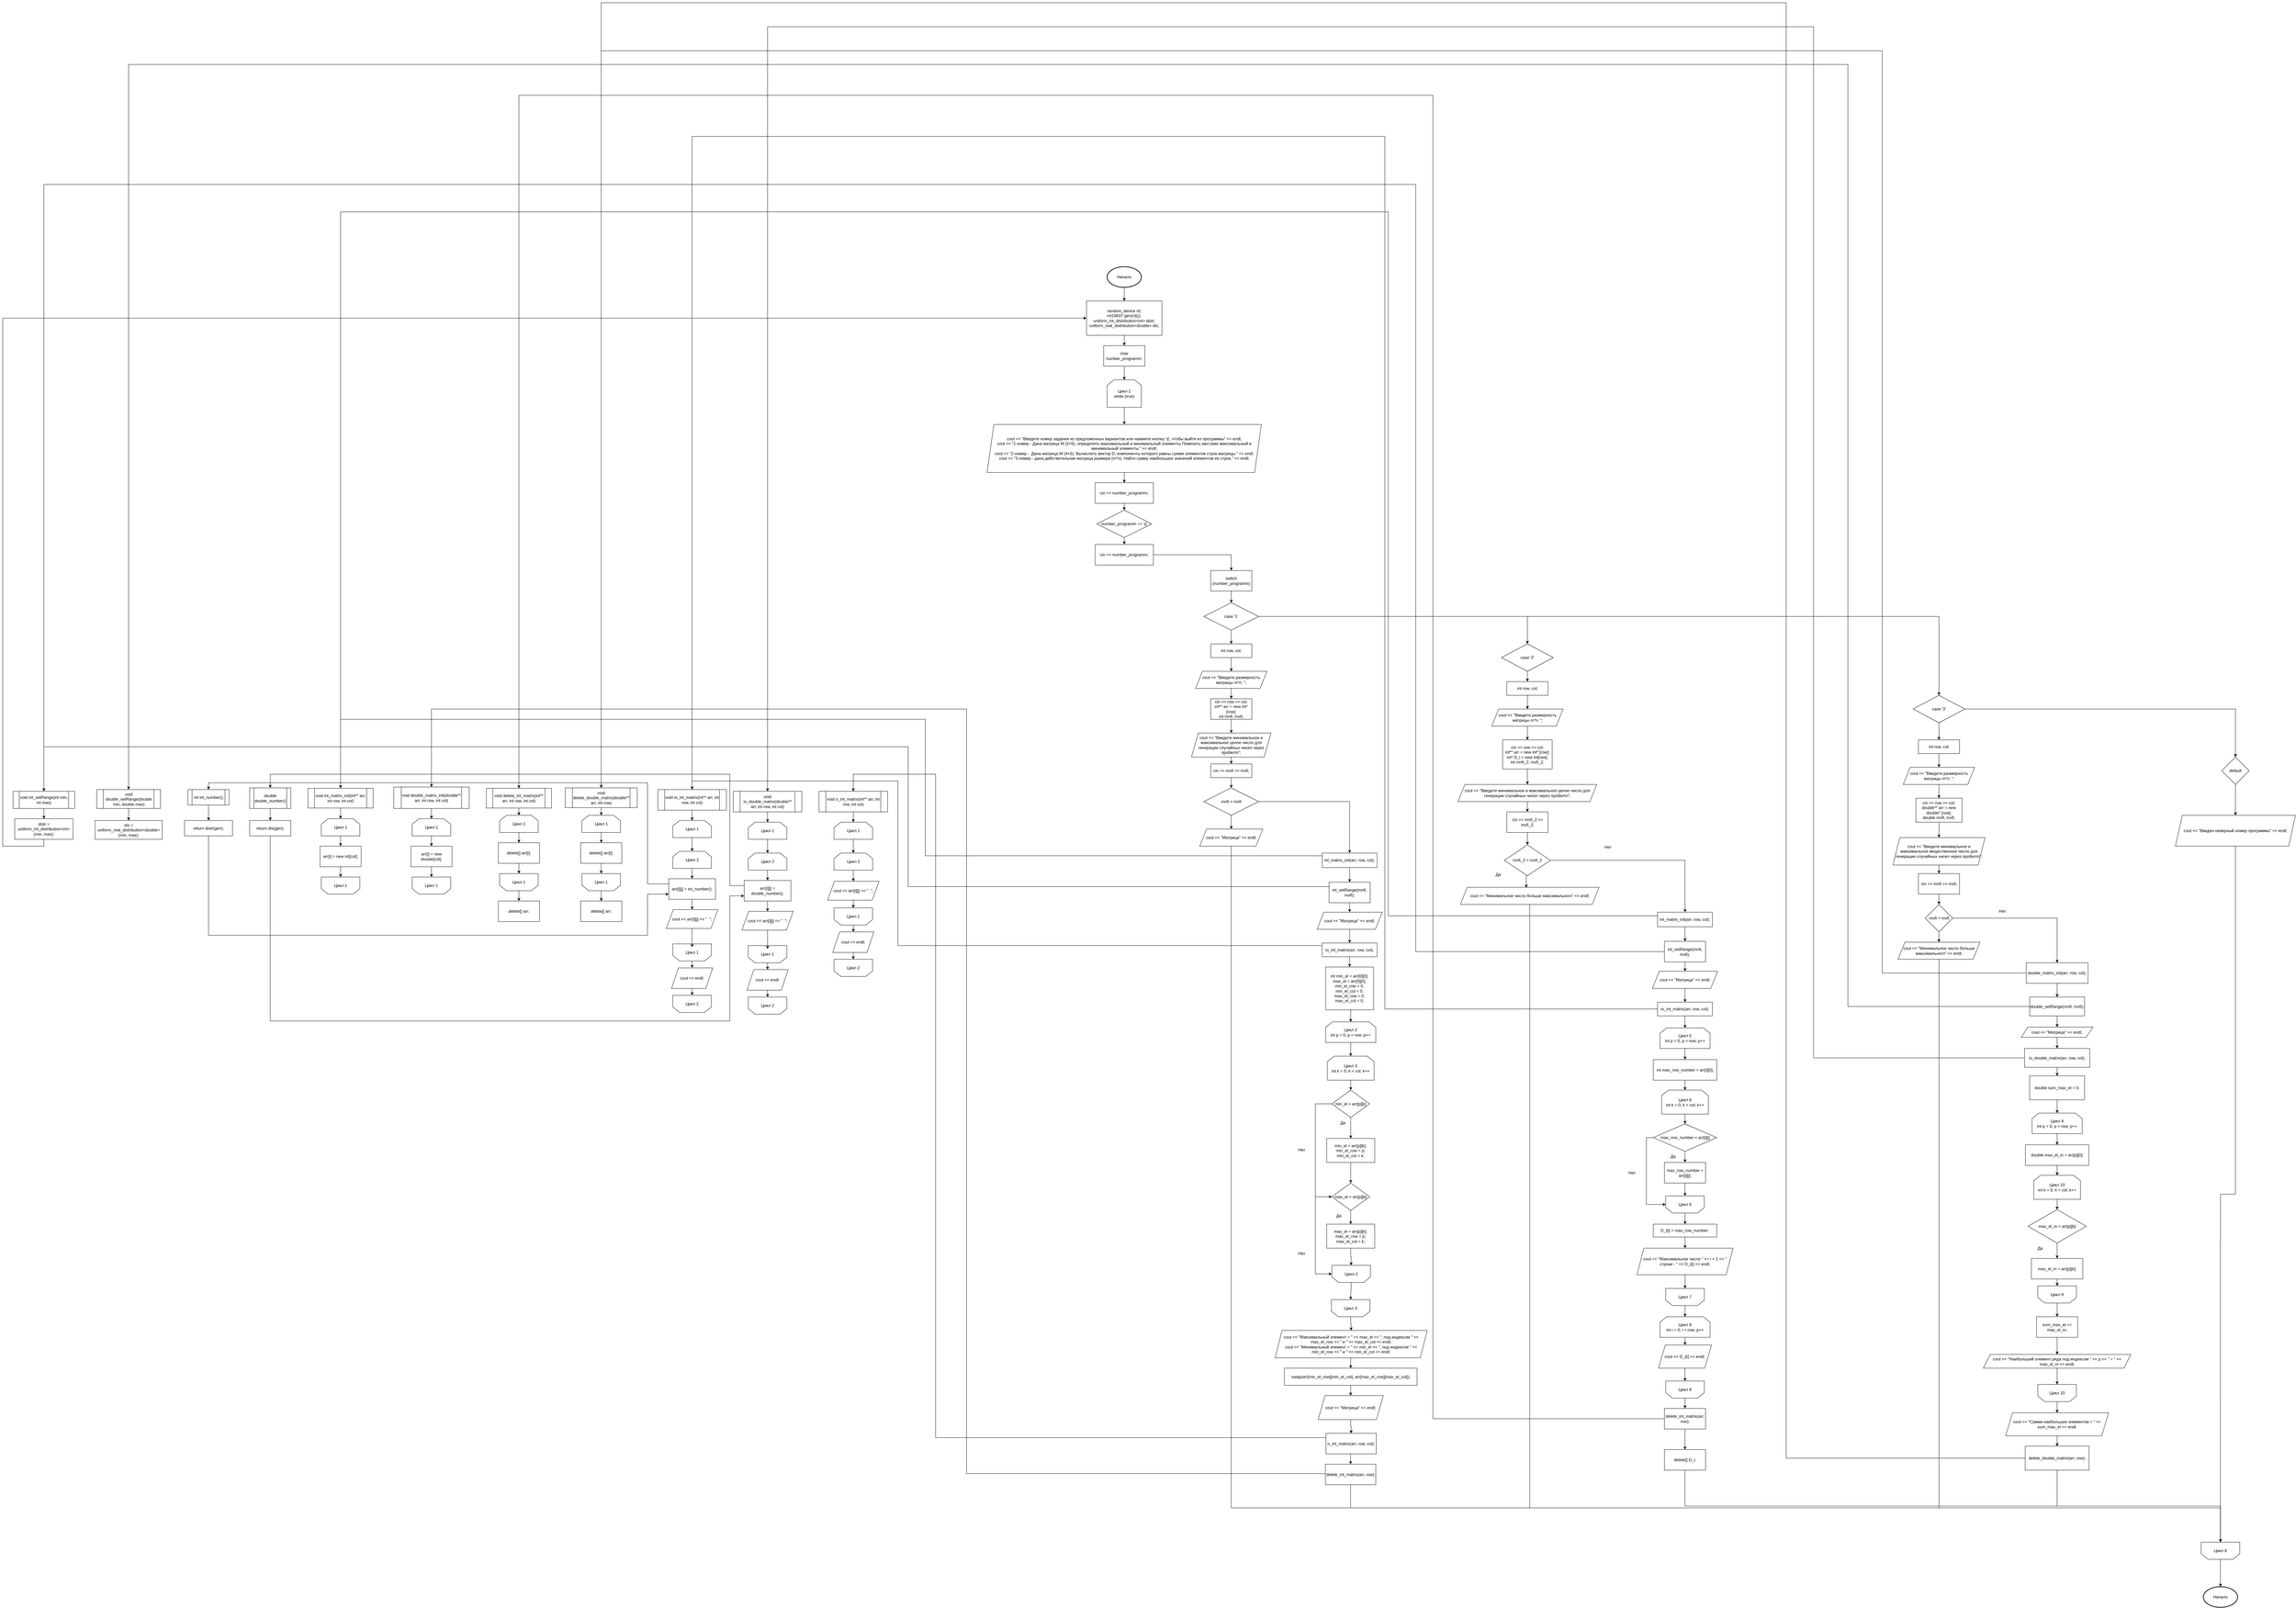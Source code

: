 <mxfile version="25.0.1">
  <diagram name="Страница — 1" id="457yv7lQqZas_1dT4NiV">
    <mxGraphModel dx="2458" dy="3556" grid="1" gridSize="10" guides="1" tooltips="1" connect="1" arrows="1" fold="1" page="1" pageScale="1" pageWidth="827" pageHeight="1169" math="0" shadow="0">
      <root>
        <mxCell id="0" />
        <mxCell id="1" parent="0" />
        <mxCell id="-8x3Pxed6yOZXoyHDveL-1" value="&lt;span id=&quot;boardmix-data-meta&quot;&gt;&lt;/span&gt;&lt;span id=&quot;boardmix-data-buffer&quot;&gt;&lt;/span&gt;" style="text;whiteSpace=wrap;html=1;" vertex="1" parent="1">
          <mxGeometry x="280" y="100" width="30" height="20" as="geometry" />
        </mxCell>
        <mxCell id="-8x3Pxed6yOZXoyHDveL-4" style="edgeStyle=orthogonalEdgeStyle;rounded=0;orthogonalLoop=1;jettySize=auto;html=1;exitX=0.5;exitY=1;exitDx=0;exitDy=0;entryX=0.5;entryY=0;entryDx=0;entryDy=0;" edge="1" parent="1" source="-8x3Pxed6yOZXoyHDveL-2" target="-8x3Pxed6yOZXoyHDveL-3">
          <mxGeometry relative="1" as="geometry" />
        </mxCell>
        <mxCell id="-8x3Pxed6yOZXoyHDveL-2" value="void int_setRange(int min, int max)" style="shape=process;whiteSpace=wrap;html=1;backgroundOutline=1;" vertex="1" parent="1">
          <mxGeometry x="110" y="60" width="180" height="50" as="geometry" />
        </mxCell>
        <mxCell id="-8x3Pxed6yOZXoyHDveL-170" style="edgeStyle=orthogonalEdgeStyle;rounded=0;orthogonalLoop=1;jettySize=auto;html=1;exitX=0.5;exitY=1;exitDx=0;exitDy=0;entryX=0;entryY=0.5;entryDx=0;entryDy=0;" edge="1" parent="1" source="-8x3Pxed6yOZXoyHDveL-3" target="-8x3Pxed6yOZXoyHDveL-132">
          <mxGeometry relative="1" as="geometry">
            <Array as="points">
              <mxPoint x="200" y="220" />
              <mxPoint x="80" y="220" />
              <mxPoint x="80" y="-1320" />
            </Array>
          </mxGeometry>
        </mxCell>
        <mxCell id="-8x3Pxed6yOZXoyHDveL-3" value="distr = uniform_int_distribution&amp;lt;int&amp;gt;(min, max);" style="rounded=0;whiteSpace=wrap;html=1;" vertex="1" parent="1">
          <mxGeometry x="115" y="140" width="170" height="60" as="geometry" />
        </mxCell>
        <mxCell id="-8x3Pxed6yOZXoyHDveL-7" style="edgeStyle=orthogonalEdgeStyle;rounded=0;orthogonalLoop=1;jettySize=auto;html=1;exitX=0.5;exitY=1;exitDx=0;exitDy=0;" edge="1" parent="1" source="-8x3Pxed6yOZXoyHDveL-5" target="-8x3Pxed6yOZXoyHDveL-6">
          <mxGeometry relative="1" as="geometry" />
        </mxCell>
        <mxCell id="-8x3Pxed6yOZXoyHDveL-5" value="void double_setRange(double min, double max)" style="shape=process;whiteSpace=wrap;html=1;backgroundOutline=1;" vertex="1" parent="1">
          <mxGeometry x="354" y="55" width="186" height="55" as="geometry" />
        </mxCell>
        <mxCell id="-8x3Pxed6yOZXoyHDveL-6" value="dis = uniform_real_distribution&amp;lt;double&amp;gt;(min, max);" style="rounded=0;whiteSpace=wrap;html=1;" vertex="1" parent="1">
          <mxGeometry x="349" y="145" width="196" height="55" as="geometry" />
        </mxCell>
        <mxCell id="-8x3Pxed6yOZXoyHDveL-10" style="edgeStyle=orthogonalEdgeStyle;rounded=0;orthogonalLoop=1;jettySize=auto;html=1;exitX=0.5;exitY=1;exitDx=0;exitDy=0;entryX=0.5;entryY=0;entryDx=0;entryDy=0;" edge="1" parent="1" source="-8x3Pxed6yOZXoyHDveL-8" target="-8x3Pxed6yOZXoyHDveL-9">
          <mxGeometry relative="1" as="geometry" />
        </mxCell>
        <mxCell id="-8x3Pxed6yOZXoyHDveL-8" value="int int_number()" style="shape=process;whiteSpace=wrap;html=1;backgroundOutline=1;" vertex="1" parent="1">
          <mxGeometry x="620" y="55" width="120" height="45" as="geometry" />
        </mxCell>
        <mxCell id="-8x3Pxed6yOZXoyHDveL-108" style="edgeStyle=orthogonalEdgeStyle;rounded=0;orthogonalLoop=1;jettySize=auto;html=1;exitX=0.5;exitY=1;exitDx=0;exitDy=0;entryX=0;entryY=0.75;entryDx=0;entryDy=0;" edge="1" parent="1" source="-8x3Pxed6yOZXoyHDveL-9" target="-8x3Pxed6yOZXoyHDveL-97">
          <mxGeometry relative="1" as="geometry">
            <Array as="points">
              <mxPoint x="680" y="480" />
              <mxPoint x="1960" y="480" />
              <mxPoint x="1960" y="360" />
            </Array>
          </mxGeometry>
        </mxCell>
        <mxCell id="-8x3Pxed6yOZXoyHDveL-9" value="return distr(gen);" style="rounded=0;whiteSpace=wrap;html=1;" vertex="1" parent="1">
          <mxGeometry x="610" y="145" width="140" height="45" as="geometry" />
        </mxCell>
        <mxCell id="-8x3Pxed6yOZXoyHDveL-13" style="edgeStyle=orthogonalEdgeStyle;rounded=0;orthogonalLoop=1;jettySize=auto;html=1;exitX=0.5;exitY=1;exitDx=0;exitDy=0;entryX=0.5;entryY=0;entryDx=0;entryDy=0;" edge="1" parent="1" source="-8x3Pxed6yOZXoyHDveL-11" target="-8x3Pxed6yOZXoyHDveL-12">
          <mxGeometry relative="1" as="geometry" />
        </mxCell>
        <mxCell id="-8x3Pxed6yOZXoyHDveL-11" value="double double_number()" style="shape=process;whiteSpace=wrap;html=1;backgroundOutline=1;" vertex="1" parent="1">
          <mxGeometry x="800" y="50" width="120" height="60" as="geometry" />
        </mxCell>
        <mxCell id="-8x3Pxed6yOZXoyHDveL-110" style="edgeStyle=orthogonalEdgeStyle;rounded=0;orthogonalLoop=1;jettySize=auto;html=1;exitX=0.5;exitY=1;exitDx=0;exitDy=0;entryX=0;entryY=0.75;entryDx=0;entryDy=0;" edge="1" parent="1" source="-8x3Pxed6yOZXoyHDveL-12" target="-8x3Pxed6yOZXoyHDveL-78">
          <mxGeometry relative="1" as="geometry">
            <Array as="points">
              <mxPoint x="860" y="730" />
              <mxPoint x="2200" y="730" />
              <mxPoint x="2200" y="365" />
            </Array>
          </mxGeometry>
        </mxCell>
        <mxCell id="-8x3Pxed6yOZXoyHDveL-12" value="return dis(gen);" style="rounded=0;whiteSpace=wrap;html=1;" vertex="1" parent="1">
          <mxGeometry x="800" y="145" width="120" height="45" as="geometry" />
        </mxCell>
        <mxCell id="-8x3Pxed6yOZXoyHDveL-16" style="edgeStyle=orthogonalEdgeStyle;rounded=0;orthogonalLoop=1;jettySize=auto;html=1;exitX=0.5;exitY=1;exitDx=0;exitDy=0;" edge="1" parent="1" source="-8x3Pxed6yOZXoyHDveL-14" target="-8x3Pxed6yOZXoyHDveL-18">
          <mxGeometry relative="1" as="geometry">
            <mxPoint x="1065" y="137.5" as="targetPoint" />
          </mxGeometry>
        </mxCell>
        <mxCell id="-8x3Pxed6yOZXoyHDveL-14" value="void int_matrix_init(int** arr, int row, int col)" style="shape=process;whiteSpace=wrap;html=1;backgroundOutline=1;" vertex="1" parent="1">
          <mxGeometry x="970" y="51.25" width="190" height="57.5" as="geometry" />
        </mxCell>
        <mxCell id="-8x3Pxed6yOZXoyHDveL-24" style="edgeStyle=orthogonalEdgeStyle;rounded=0;orthogonalLoop=1;jettySize=auto;html=1;exitX=0.5;exitY=1;exitDx=0;exitDy=0;entryX=0.5;entryY=1;entryDx=0;entryDy=0;" edge="1" parent="1" source="-8x3Pxed6yOZXoyHDveL-17" target="-8x3Pxed6yOZXoyHDveL-22">
          <mxGeometry relative="1" as="geometry" />
        </mxCell>
        <mxCell id="-8x3Pxed6yOZXoyHDveL-17" value="arr[i] = new int[col];" style="rounded=0;whiteSpace=wrap;html=1;" vertex="1" parent="1">
          <mxGeometry x="1005" y="220" width="120" height="60" as="geometry" />
        </mxCell>
        <mxCell id="-8x3Pxed6yOZXoyHDveL-21" style="edgeStyle=orthogonalEdgeStyle;rounded=0;orthogonalLoop=1;jettySize=auto;html=1;exitX=0.5;exitY=1;exitDx=0;exitDy=0;" edge="1" parent="1" source="-8x3Pxed6yOZXoyHDveL-18" target="-8x3Pxed6yOZXoyHDveL-17">
          <mxGeometry relative="1" as="geometry" />
        </mxCell>
        <mxCell id="-8x3Pxed6yOZXoyHDveL-18" value="Цикл 1" style="shape=loopLimit;whiteSpace=wrap;html=1;" vertex="1" parent="1">
          <mxGeometry x="1008.75" y="140" width="112.5" height="50" as="geometry" />
        </mxCell>
        <mxCell id="-8x3Pxed6yOZXoyHDveL-22" value="" style="shape=loopLimit;whiteSpace=wrap;html=1;rotation=-180;" vertex="1" parent="1">
          <mxGeometry x="1008.75" y="310" width="112.5" height="50" as="geometry" />
        </mxCell>
        <mxCell id="-8x3Pxed6yOZXoyHDveL-23" value="Цикл 1" style="text;html=1;align=center;verticalAlign=middle;whiteSpace=wrap;rounded=0;" vertex="1" parent="1">
          <mxGeometry x="1035" y="320" width="60" height="30" as="geometry" />
        </mxCell>
        <mxCell id="-8x3Pxed6yOZXoyHDveL-33" style="edgeStyle=orthogonalEdgeStyle;rounded=0;orthogonalLoop=1;jettySize=auto;html=1;exitX=0.5;exitY=1;exitDx=0;exitDy=0;entryX=0.5;entryY=0;entryDx=0;entryDy=0;" edge="1" parent="1" source="-8x3Pxed6yOZXoyHDveL-25" target="-8x3Pxed6yOZXoyHDveL-30">
          <mxGeometry relative="1" as="geometry" />
        </mxCell>
        <mxCell id="-8x3Pxed6yOZXoyHDveL-25" value="void double_matrix_init(double** arr, int row, int col)" style="shape=process;whiteSpace=wrap;html=1;backgroundOutline=1;" vertex="1" parent="1">
          <mxGeometry x="1220" y="47.5" width="220" height="62.5" as="geometry" />
        </mxCell>
        <mxCell id="-8x3Pxed6yOZXoyHDveL-35" style="edgeStyle=orthogonalEdgeStyle;rounded=0;orthogonalLoop=1;jettySize=auto;html=1;exitX=0.5;exitY=1;exitDx=0;exitDy=0;entryX=0.5;entryY=1;entryDx=0;entryDy=0;" edge="1" parent="1" source="-8x3Pxed6yOZXoyHDveL-29" target="-8x3Pxed6yOZXoyHDveL-31">
          <mxGeometry relative="1" as="geometry" />
        </mxCell>
        <mxCell id="-8x3Pxed6yOZXoyHDveL-29" value="arr[i] = new double[col];" style="rounded=0;whiteSpace=wrap;html=1;" vertex="1" parent="1">
          <mxGeometry x="1270" y="220" width="120" height="60" as="geometry" />
        </mxCell>
        <mxCell id="-8x3Pxed6yOZXoyHDveL-34" style="edgeStyle=orthogonalEdgeStyle;rounded=0;orthogonalLoop=1;jettySize=auto;html=1;exitX=0.5;exitY=1;exitDx=0;exitDy=0;entryX=0.5;entryY=0;entryDx=0;entryDy=0;" edge="1" parent="1" source="-8x3Pxed6yOZXoyHDveL-30" target="-8x3Pxed6yOZXoyHDveL-29">
          <mxGeometry relative="1" as="geometry" />
        </mxCell>
        <mxCell id="-8x3Pxed6yOZXoyHDveL-30" value="Цикл 1" style="shape=loopLimit;whiteSpace=wrap;html=1;" vertex="1" parent="1">
          <mxGeometry x="1273.75" y="140" width="112.5" height="50" as="geometry" />
        </mxCell>
        <mxCell id="-8x3Pxed6yOZXoyHDveL-31" value="" style="shape=loopLimit;whiteSpace=wrap;html=1;rotation=-180;" vertex="1" parent="1">
          <mxGeometry x="1273.75" y="310" width="112.5" height="50" as="geometry" />
        </mxCell>
        <mxCell id="-8x3Pxed6yOZXoyHDveL-32" value="Цикл 1" style="text;html=1;align=center;verticalAlign=middle;whiteSpace=wrap;rounded=0;" vertex="1" parent="1">
          <mxGeometry x="1300" y="320" width="60" height="30" as="geometry" />
        </mxCell>
        <mxCell id="-8x3Pxed6yOZXoyHDveL-45" style="edgeStyle=orthogonalEdgeStyle;rounded=0;orthogonalLoop=1;jettySize=auto;html=1;exitX=0.5;exitY=1;exitDx=0;exitDy=0;entryX=0.5;entryY=0;entryDx=0;entryDy=0;" edge="1" parent="1" source="-8x3Pxed6yOZXoyHDveL-36" target="-8x3Pxed6yOZXoyHDveL-40">
          <mxGeometry relative="1" as="geometry" />
        </mxCell>
        <mxCell id="-8x3Pxed6yOZXoyHDveL-36" value="void delete_int_matrix(int** arr, int row, int col)" style="shape=process;whiteSpace=wrap;html=1;backgroundOutline=1;" vertex="1" parent="1">
          <mxGeometry x="1490" y="51.25" width="190" height="57.5" as="geometry" />
        </mxCell>
        <mxCell id="-8x3Pxed6yOZXoyHDveL-37" style="edgeStyle=orthogonalEdgeStyle;rounded=0;orthogonalLoop=1;jettySize=auto;html=1;exitX=0.5;exitY=1;exitDx=0;exitDy=0;entryX=0.5;entryY=1;entryDx=0;entryDy=0;" edge="1" parent="1" source="-8x3Pxed6yOZXoyHDveL-38" target="-8x3Pxed6yOZXoyHDveL-41">
          <mxGeometry relative="1" as="geometry" />
        </mxCell>
        <mxCell id="-8x3Pxed6yOZXoyHDveL-38" value="delete[] arr[i];" style="rounded=0;whiteSpace=wrap;html=1;" vertex="1" parent="1">
          <mxGeometry x="1525" y="210" width="120" height="60" as="geometry" />
        </mxCell>
        <mxCell id="-8x3Pxed6yOZXoyHDveL-39" style="edgeStyle=orthogonalEdgeStyle;rounded=0;orthogonalLoop=1;jettySize=auto;html=1;exitX=0.5;exitY=1;exitDx=0;exitDy=0;entryX=0.5;entryY=0;entryDx=0;entryDy=0;" edge="1" parent="1" source="-8x3Pxed6yOZXoyHDveL-40" target="-8x3Pxed6yOZXoyHDveL-38">
          <mxGeometry relative="1" as="geometry" />
        </mxCell>
        <mxCell id="-8x3Pxed6yOZXoyHDveL-40" value="Цикл 1" style="shape=loopLimit;whiteSpace=wrap;html=1;" vertex="1" parent="1">
          <mxGeometry x="1528.75" y="130" width="112.5" height="50" as="geometry" />
        </mxCell>
        <mxCell id="-8x3Pxed6yOZXoyHDveL-44" style="edgeStyle=orthogonalEdgeStyle;rounded=0;orthogonalLoop=1;jettySize=auto;html=1;exitX=0.5;exitY=0;exitDx=0;exitDy=0;" edge="1" parent="1" source="-8x3Pxed6yOZXoyHDveL-41" target="-8x3Pxed6yOZXoyHDveL-43">
          <mxGeometry relative="1" as="geometry" />
        </mxCell>
        <mxCell id="-8x3Pxed6yOZXoyHDveL-41" value="" style="shape=loopLimit;whiteSpace=wrap;html=1;rotation=-180;" vertex="1" parent="1">
          <mxGeometry x="1528.75" y="300" width="112.5" height="50" as="geometry" />
        </mxCell>
        <mxCell id="-8x3Pxed6yOZXoyHDveL-42" value="Цикл 1" style="text;html=1;align=center;verticalAlign=middle;whiteSpace=wrap;rounded=0;" vertex="1" parent="1">
          <mxGeometry x="1555" y="310" width="60" height="30" as="geometry" />
        </mxCell>
        <mxCell id="-8x3Pxed6yOZXoyHDveL-43" value="delete[] arr;" style="rounded=0;whiteSpace=wrap;html=1;" vertex="1" parent="1">
          <mxGeometry x="1525" y="380" width="120" height="60" as="geometry" />
        </mxCell>
        <mxCell id="-8x3Pxed6yOZXoyHDveL-46" style="edgeStyle=orthogonalEdgeStyle;rounded=0;orthogonalLoop=1;jettySize=auto;html=1;exitX=0.5;exitY=1;exitDx=0;exitDy=0;entryX=0.5;entryY=0;entryDx=0;entryDy=0;" edge="1" parent="1" source="-8x3Pxed6yOZXoyHDveL-47" target="-8x3Pxed6yOZXoyHDveL-51">
          <mxGeometry relative="1" as="geometry" />
        </mxCell>
        <mxCell id="-8x3Pxed6yOZXoyHDveL-47" value="void delete_double_matrix(double** arr, int row)" style="shape=process;whiteSpace=wrap;html=1;backgroundOutline=1;" vertex="1" parent="1">
          <mxGeometry x="1720" y="50" width="210" height="57.5" as="geometry" />
        </mxCell>
        <mxCell id="-8x3Pxed6yOZXoyHDveL-48" style="edgeStyle=orthogonalEdgeStyle;rounded=0;orthogonalLoop=1;jettySize=auto;html=1;exitX=0.5;exitY=1;exitDx=0;exitDy=0;entryX=0.5;entryY=1;entryDx=0;entryDy=0;" edge="1" parent="1" source="-8x3Pxed6yOZXoyHDveL-49" target="-8x3Pxed6yOZXoyHDveL-53">
          <mxGeometry relative="1" as="geometry" />
        </mxCell>
        <mxCell id="-8x3Pxed6yOZXoyHDveL-49" value="delete[] arr[i];" style="rounded=0;whiteSpace=wrap;html=1;" vertex="1" parent="1">
          <mxGeometry x="1765" y="210" width="120" height="60" as="geometry" />
        </mxCell>
        <mxCell id="-8x3Pxed6yOZXoyHDveL-50" style="edgeStyle=orthogonalEdgeStyle;rounded=0;orthogonalLoop=1;jettySize=auto;html=1;exitX=0.5;exitY=1;exitDx=0;exitDy=0;entryX=0.5;entryY=0;entryDx=0;entryDy=0;" edge="1" parent="1" source="-8x3Pxed6yOZXoyHDveL-51" target="-8x3Pxed6yOZXoyHDveL-49">
          <mxGeometry relative="1" as="geometry" />
        </mxCell>
        <mxCell id="-8x3Pxed6yOZXoyHDveL-51" value="Цикл 1" style="shape=loopLimit;whiteSpace=wrap;html=1;" vertex="1" parent="1">
          <mxGeometry x="1768.75" y="130" width="112.5" height="50" as="geometry" />
        </mxCell>
        <mxCell id="-8x3Pxed6yOZXoyHDveL-52" style="edgeStyle=orthogonalEdgeStyle;rounded=0;orthogonalLoop=1;jettySize=auto;html=1;exitX=0.5;exitY=0;exitDx=0;exitDy=0;" edge="1" parent="1" source="-8x3Pxed6yOZXoyHDveL-53" target="-8x3Pxed6yOZXoyHDveL-55">
          <mxGeometry relative="1" as="geometry" />
        </mxCell>
        <mxCell id="-8x3Pxed6yOZXoyHDveL-53" value="" style="shape=loopLimit;whiteSpace=wrap;html=1;rotation=-180;" vertex="1" parent="1">
          <mxGeometry x="1768.75" y="300" width="112.5" height="50" as="geometry" />
        </mxCell>
        <mxCell id="-8x3Pxed6yOZXoyHDveL-54" value="Цикл 1" style="text;html=1;align=center;verticalAlign=middle;whiteSpace=wrap;rounded=0;" vertex="1" parent="1">
          <mxGeometry x="1795" y="310" width="60" height="30" as="geometry" />
        </mxCell>
        <mxCell id="-8x3Pxed6yOZXoyHDveL-55" value="delete[] arr;" style="rounded=0;whiteSpace=wrap;html=1;" vertex="1" parent="1">
          <mxGeometry x="1765" y="380" width="120" height="60" as="geometry" />
        </mxCell>
        <mxCell id="-8x3Pxed6yOZXoyHDveL-71" style="edgeStyle=orthogonalEdgeStyle;rounded=0;orthogonalLoop=1;jettySize=auto;html=1;exitX=0.5;exitY=1;exitDx=0;exitDy=0;entryX=0.5;entryY=0;entryDx=0;entryDy=0;" edge="1" parent="1" source="-8x3Pxed6yOZXoyHDveL-72" target="-8x3Pxed6yOZXoyHDveL-74">
          <mxGeometry relative="1" as="geometry" />
        </mxCell>
        <mxCell id="-8x3Pxed6yOZXoyHDveL-72" value="void io_double_matrix(double** arr, int row, int col)" style="shape=process;whiteSpace=wrap;html=1;backgroundOutline=1;" vertex="1" parent="1">
          <mxGeometry x="2210" y="60" width="200" height="60" as="geometry" />
        </mxCell>
        <mxCell id="-8x3Pxed6yOZXoyHDveL-73" style="edgeStyle=orthogonalEdgeStyle;rounded=0;orthogonalLoop=1;jettySize=auto;html=1;exitX=0.5;exitY=1;exitDx=0;exitDy=0;entryX=0.5;entryY=0;entryDx=0;entryDy=0;" edge="1" parent="1" source="-8x3Pxed6yOZXoyHDveL-74" target="-8x3Pxed6yOZXoyHDveL-76">
          <mxGeometry relative="1" as="geometry" />
        </mxCell>
        <mxCell id="-8x3Pxed6yOZXoyHDveL-74" value="Цикл 1" style="shape=loopLimit;whiteSpace=wrap;html=1;" vertex="1" parent="1">
          <mxGeometry x="2253.75" y="150" width="112.5" height="50" as="geometry" />
        </mxCell>
        <mxCell id="-8x3Pxed6yOZXoyHDveL-75" style="edgeStyle=orthogonalEdgeStyle;rounded=0;orthogonalLoop=1;jettySize=auto;html=1;exitX=0.5;exitY=1;exitDx=0;exitDy=0;entryX=0.5;entryY=0;entryDx=0;entryDy=0;" edge="1" parent="1" source="-8x3Pxed6yOZXoyHDveL-76" target="-8x3Pxed6yOZXoyHDveL-78">
          <mxGeometry relative="1" as="geometry" />
        </mxCell>
        <mxCell id="-8x3Pxed6yOZXoyHDveL-76" value="Цикл 2" style="shape=loopLimit;whiteSpace=wrap;html=1;" vertex="1" parent="1">
          <mxGeometry x="2253.75" y="240" width="112.5" height="50" as="geometry" />
        </mxCell>
        <mxCell id="-8x3Pxed6yOZXoyHDveL-85" style="edgeStyle=orthogonalEdgeStyle;rounded=0;orthogonalLoop=1;jettySize=auto;html=1;exitX=0.5;exitY=1;exitDx=0;exitDy=0;entryX=0.5;entryY=0;entryDx=0;entryDy=0;" edge="1" parent="1" source="-8x3Pxed6yOZXoyHDveL-78" target="-8x3Pxed6yOZXoyHDveL-84">
          <mxGeometry relative="1" as="geometry" />
        </mxCell>
        <mxCell id="-8x3Pxed6yOZXoyHDveL-109" style="edgeStyle=orthogonalEdgeStyle;rounded=0;orthogonalLoop=1;jettySize=auto;html=1;exitX=0;exitY=0.25;exitDx=0;exitDy=0;entryX=0.5;entryY=0;entryDx=0;entryDy=0;" edge="1" parent="1" source="-8x3Pxed6yOZXoyHDveL-78" target="-8x3Pxed6yOZXoyHDveL-11">
          <mxGeometry relative="1" as="geometry">
            <Array as="points">
              <mxPoint x="2200" y="335" />
              <mxPoint x="2200" y="10" />
              <mxPoint x="860" y="10" />
            </Array>
          </mxGeometry>
        </mxCell>
        <mxCell id="-8x3Pxed6yOZXoyHDveL-78" value="arr[i][j] = double_number();" style="rounded=0;whiteSpace=wrap;html=1;" vertex="1" parent="1">
          <mxGeometry x="2241.88" y="320" width="136.25" height="60" as="geometry" />
        </mxCell>
        <mxCell id="-8x3Pxed6yOZXoyHDveL-88" style="edgeStyle=orthogonalEdgeStyle;rounded=0;orthogonalLoop=1;jettySize=auto;html=1;exitX=0.5;exitY=0;exitDx=0;exitDy=0;entryX=0.5;entryY=0;entryDx=0;entryDy=0;" edge="1" parent="1" source="-8x3Pxed6yOZXoyHDveL-80" target="-8x3Pxed6yOZXoyHDveL-87">
          <mxGeometry relative="1" as="geometry" />
        </mxCell>
        <mxCell id="-8x3Pxed6yOZXoyHDveL-80" value="" style="shape=loopLimit;whiteSpace=wrap;html=1;rotation=-180;" vertex="1" parent="1">
          <mxGeometry x="2253.75" y="510" width="112.5" height="50" as="geometry" />
        </mxCell>
        <mxCell id="-8x3Pxed6yOZXoyHDveL-81" value="Цикл 1" style="text;html=1;align=center;verticalAlign=middle;whiteSpace=wrap;rounded=0;" vertex="1" parent="1">
          <mxGeometry x="2280" y="520" width="59.99" height="30" as="geometry" />
        </mxCell>
        <mxCell id="-8x3Pxed6yOZXoyHDveL-82" value="" style="shape=loopLimit;whiteSpace=wrap;html=1;rotation=-180;" vertex="1" parent="1">
          <mxGeometry x="2253.75" y="660" width="112.5" height="50" as="geometry" />
        </mxCell>
        <mxCell id="-8x3Pxed6yOZXoyHDveL-83" value="Цикл 2" style="text;html=1;align=center;verticalAlign=middle;whiteSpace=wrap;rounded=0;" vertex="1" parent="1">
          <mxGeometry x="2280" y="670" width="60" height="30" as="geometry" />
        </mxCell>
        <mxCell id="-8x3Pxed6yOZXoyHDveL-86" style="edgeStyle=orthogonalEdgeStyle;rounded=0;orthogonalLoop=1;jettySize=auto;html=1;exitX=0.5;exitY=1;exitDx=0;exitDy=0;entryX=0.5;entryY=0;entryDx=0;entryDy=0;" edge="1" parent="1" source="-8x3Pxed6yOZXoyHDveL-84" target="-8x3Pxed6yOZXoyHDveL-81">
          <mxGeometry relative="1" as="geometry" />
        </mxCell>
        <mxCell id="-8x3Pxed6yOZXoyHDveL-84" value="cout &amp;lt;&amp;lt; arr[i][j] &amp;lt;&amp;lt; &quot;&amp;nbsp; &quot;;" style="shape=parallelogram;perimeter=parallelogramPerimeter;whiteSpace=wrap;html=1;fixedSize=1;" vertex="1" parent="1">
          <mxGeometry x="2235" y="410" width="150" height="55" as="geometry" />
        </mxCell>
        <mxCell id="-8x3Pxed6yOZXoyHDveL-89" style="edgeStyle=orthogonalEdgeStyle;rounded=0;orthogonalLoop=1;jettySize=auto;html=1;exitX=0.5;exitY=1;exitDx=0;exitDy=0;" edge="1" parent="1" source="-8x3Pxed6yOZXoyHDveL-87">
          <mxGeometry relative="1" as="geometry">
            <mxPoint x="2310" y="660" as="targetPoint" />
          </mxGeometry>
        </mxCell>
        <mxCell id="-8x3Pxed6yOZXoyHDveL-87" value="cout &amp;lt;&amp;lt; endl;" style="shape=parallelogram;perimeter=parallelogramPerimeter;whiteSpace=wrap;html=1;fixedSize=1;" vertex="1" parent="1">
          <mxGeometry x="2250" y="580" width="120" height="60" as="geometry" />
        </mxCell>
        <mxCell id="-8x3Pxed6yOZXoyHDveL-90" style="edgeStyle=orthogonalEdgeStyle;rounded=0;orthogonalLoop=1;jettySize=auto;html=1;exitX=0.5;exitY=1;exitDx=0;exitDy=0;entryX=0.5;entryY=0;entryDx=0;entryDy=0;" edge="1" parent="1" source="-8x3Pxed6yOZXoyHDveL-91" target="-8x3Pxed6yOZXoyHDveL-93">
          <mxGeometry relative="1" as="geometry" />
        </mxCell>
        <mxCell id="-8x3Pxed6yOZXoyHDveL-91" value="void io_int_matrix(int** arr, int row, int col)" style="shape=process;whiteSpace=wrap;html=1;backgroundOutline=1;" vertex="1" parent="1">
          <mxGeometry x="1990" y="55" width="200" height="60" as="geometry" />
        </mxCell>
        <mxCell id="-8x3Pxed6yOZXoyHDveL-92" style="edgeStyle=orthogonalEdgeStyle;rounded=0;orthogonalLoop=1;jettySize=auto;html=1;exitX=0.5;exitY=1;exitDx=0;exitDy=0;entryX=0.5;entryY=0;entryDx=0;entryDy=0;" edge="1" parent="1" source="-8x3Pxed6yOZXoyHDveL-93" target="-8x3Pxed6yOZXoyHDveL-95">
          <mxGeometry relative="1" as="geometry" />
        </mxCell>
        <mxCell id="-8x3Pxed6yOZXoyHDveL-93" value="Цикл 1" style="shape=loopLimit;whiteSpace=wrap;html=1;" vertex="1" parent="1">
          <mxGeometry x="2033.75" y="145" width="112.5" height="50" as="geometry" />
        </mxCell>
        <mxCell id="-8x3Pxed6yOZXoyHDveL-94" style="edgeStyle=orthogonalEdgeStyle;rounded=0;orthogonalLoop=1;jettySize=auto;html=1;exitX=0.5;exitY=1;exitDx=0;exitDy=0;entryX=0.5;entryY=0;entryDx=0;entryDy=0;" edge="1" parent="1" source="-8x3Pxed6yOZXoyHDveL-95" target="-8x3Pxed6yOZXoyHDveL-97">
          <mxGeometry relative="1" as="geometry" />
        </mxCell>
        <mxCell id="-8x3Pxed6yOZXoyHDveL-95" value="Цикл 2" style="shape=loopLimit;whiteSpace=wrap;html=1;" vertex="1" parent="1">
          <mxGeometry x="2033.75" y="235" width="112.5" height="50" as="geometry" />
        </mxCell>
        <mxCell id="-8x3Pxed6yOZXoyHDveL-96" style="edgeStyle=orthogonalEdgeStyle;rounded=0;orthogonalLoop=1;jettySize=auto;html=1;exitX=0.5;exitY=1;exitDx=0;exitDy=0;entryX=0.5;entryY=0;entryDx=0;entryDy=0;" edge="1" parent="1" source="-8x3Pxed6yOZXoyHDveL-97" target="-8x3Pxed6yOZXoyHDveL-104">
          <mxGeometry relative="1" as="geometry" />
        </mxCell>
        <mxCell id="-8x3Pxed6yOZXoyHDveL-107" style="edgeStyle=orthogonalEdgeStyle;rounded=0;orthogonalLoop=1;jettySize=auto;html=1;exitX=0;exitY=0.25;exitDx=0;exitDy=0;entryX=0.5;entryY=0;entryDx=0;entryDy=0;" edge="1" parent="1" source="-8x3Pxed6yOZXoyHDveL-97" target="-8x3Pxed6yOZXoyHDveL-8">
          <mxGeometry relative="1" as="geometry">
            <Array as="points">
              <mxPoint x="1960" y="330" />
              <mxPoint x="1960" y="35" />
              <mxPoint x="680" y="35" />
            </Array>
          </mxGeometry>
        </mxCell>
        <mxCell id="-8x3Pxed6yOZXoyHDveL-97" value="arr[i][j] = int_number();" style="rounded=0;whiteSpace=wrap;html=1;" vertex="1" parent="1">
          <mxGeometry x="2021.88" y="315" width="136.25" height="60" as="geometry" />
        </mxCell>
        <mxCell id="-8x3Pxed6yOZXoyHDveL-98" style="edgeStyle=orthogonalEdgeStyle;rounded=0;orthogonalLoop=1;jettySize=auto;html=1;exitX=0.5;exitY=0;exitDx=0;exitDy=0;entryX=0.5;entryY=0;entryDx=0;entryDy=0;" edge="1" parent="1" source="-8x3Pxed6yOZXoyHDveL-99" target="-8x3Pxed6yOZXoyHDveL-106">
          <mxGeometry relative="1" as="geometry" />
        </mxCell>
        <mxCell id="-8x3Pxed6yOZXoyHDveL-99" value="" style="shape=loopLimit;whiteSpace=wrap;html=1;rotation=-180;" vertex="1" parent="1">
          <mxGeometry x="2033.75" y="505" width="112.5" height="50" as="geometry" />
        </mxCell>
        <mxCell id="-8x3Pxed6yOZXoyHDveL-100" value="Цикл 1" style="text;html=1;align=center;verticalAlign=middle;whiteSpace=wrap;rounded=0;" vertex="1" parent="1">
          <mxGeometry x="2060" y="515" width="59.99" height="30" as="geometry" />
        </mxCell>
        <mxCell id="-8x3Pxed6yOZXoyHDveL-101" value="" style="shape=loopLimit;whiteSpace=wrap;html=1;rotation=-180;" vertex="1" parent="1">
          <mxGeometry x="2033.75" y="655" width="112.5" height="50" as="geometry" />
        </mxCell>
        <mxCell id="-8x3Pxed6yOZXoyHDveL-102" value="Цикл 2" style="text;html=1;align=center;verticalAlign=middle;whiteSpace=wrap;rounded=0;" vertex="1" parent="1">
          <mxGeometry x="2060" y="665" width="60" height="30" as="geometry" />
        </mxCell>
        <mxCell id="-8x3Pxed6yOZXoyHDveL-103" style="edgeStyle=orthogonalEdgeStyle;rounded=0;orthogonalLoop=1;jettySize=auto;html=1;exitX=0.5;exitY=1;exitDx=0;exitDy=0;entryX=0.5;entryY=0;entryDx=0;entryDy=0;" edge="1" parent="1" source="-8x3Pxed6yOZXoyHDveL-104" target="-8x3Pxed6yOZXoyHDveL-100">
          <mxGeometry relative="1" as="geometry" />
        </mxCell>
        <mxCell id="-8x3Pxed6yOZXoyHDveL-104" value="cout &amp;lt;&amp;lt; arr[i][j] &amp;lt;&amp;lt; &quot;&amp;nbsp; &quot;;" style="shape=parallelogram;perimeter=parallelogramPerimeter;whiteSpace=wrap;html=1;fixedSize=1;" vertex="1" parent="1">
          <mxGeometry x="2015" y="405" width="150" height="55" as="geometry" />
        </mxCell>
        <mxCell id="-8x3Pxed6yOZXoyHDveL-105" style="edgeStyle=orthogonalEdgeStyle;rounded=0;orthogonalLoop=1;jettySize=auto;html=1;exitX=0.5;exitY=1;exitDx=0;exitDy=0;" edge="1" parent="1" source="-8x3Pxed6yOZXoyHDveL-106">
          <mxGeometry relative="1" as="geometry">
            <mxPoint x="2090" y="655" as="targetPoint" />
          </mxGeometry>
        </mxCell>
        <mxCell id="-8x3Pxed6yOZXoyHDveL-106" value="cout &amp;lt;&amp;lt; endl;" style="shape=parallelogram;perimeter=parallelogramPerimeter;whiteSpace=wrap;html=1;fixedSize=1;" vertex="1" parent="1">
          <mxGeometry x="2030" y="575" width="120" height="60" as="geometry" />
        </mxCell>
        <mxCell id="-8x3Pxed6yOZXoyHDveL-111" style="edgeStyle=orthogonalEdgeStyle;rounded=0;orthogonalLoop=1;jettySize=auto;html=1;exitX=0.5;exitY=1;exitDx=0;exitDy=0;entryX=0.5;entryY=0;entryDx=0;entryDy=0;" edge="1" parent="1" source="-8x3Pxed6yOZXoyHDveL-112" target="-8x3Pxed6yOZXoyHDveL-114">
          <mxGeometry relative="1" as="geometry" />
        </mxCell>
        <mxCell id="-8x3Pxed6yOZXoyHDveL-112" value="void o_int_matrix(int** arr, int row, int col)" style="shape=process;whiteSpace=wrap;html=1;backgroundOutline=1;" vertex="1" parent="1">
          <mxGeometry x="2460" y="60" width="200" height="60" as="geometry" />
        </mxCell>
        <mxCell id="-8x3Pxed6yOZXoyHDveL-113" style="edgeStyle=orthogonalEdgeStyle;rounded=0;orthogonalLoop=1;jettySize=auto;html=1;exitX=0.5;exitY=1;exitDx=0;exitDy=0;entryX=0.5;entryY=0;entryDx=0;entryDy=0;" edge="1" parent="1" source="-8x3Pxed6yOZXoyHDveL-114" target="-8x3Pxed6yOZXoyHDveL-116">
          <mxGeometry relative="1" as="geometry" />
        </mxCell>
        <mxCell id="-8x3Pxed6yOZXoyHDveL-114" value="Цикл 1" style="shape=loopLimit;whiteSpace=wrap;html=1;" vertex="1" parent="1">
          <mxGeometry x="2503.75" y="150" width="112.5" height="50" as="geometry" />
        </mxCell>
        <mxCell id="-8x3Pxed6yOZXoyHDveL-128" style="edgeStyle=orthogonalEdgeStyle;rounded=0;orthogonalLoop=1;jettySize=auto;html=1;exitX=0.5;exitY=1;exitDx=0;exitDy=0;entryX=0.5;entryY=0;entryDx=0;entryDy=0;" edge="1" parent="1" source="-8x3Pxed6yOZXoyHDveL-116" target="-8x3Pxed6yOZXoyHDveL-125">
          <mxGeometry relative="1" as="geometry" />
        </mxCell>
        <mxCell id="-8x3Pxed6yOZXoyHDveL-116" value="Цикл 2" style="shape=loopLimit;whiteSpace=wrap;html=1;" vertex="1" parent="1">
          <mxGeometry x="2503.75" y="240" width="112.5" height="50" as="geometry" />
        </mxCell>
        <mxCell id="-8x3Pxed6yOZXoyHDveL-119" style="edgeStyle=orthogonalEdgeStyle;rounded=0;orthogonalLoop=1;jettySize=auto;html=1;exitX=0.5;exitY=0;exitDx=0;exitDy=0;entryX=0.5;entryY=0;entryDx=0;entryDy=0;" edge="1" parent="1" source="-8x3Pxed6yOZXoyHDveL-120" target="-8x3Pxed6yOZXoyHDveL-127">
          <mxGeometry relative="1" as="geometry" />
        </mxCell>
        <mxCell id="-8x3Pxed6yOZXoyHDveL-120" value="" style="shape=loopLimit;whiteSpace=wrap;html=1;rotation=-180;" vertex="1" parent="1">
          <mxGeometry x="2503.75" y="400" width="112.5" height="50" as="geometry" />
        </mxCell>
        <mxCell id="-8x3Pxed6yOZXoyHDveL-121" value="Цикл 1" style="text;html=1;align=center;verticalAlign=middle;whiteSpace=wrap;rounded=0;" vertex="1" parent="1">
          <mxGeometry x="2530" y="410" width="59.99" height="30" as="geometry" />
        </mxCell>
        <mxCell id="-8x3Pxed6yOZXoyHDveL-122" value="" style="shape=loopLimit;whiteSpace=wrap;html=1;rotation=-180;" vertex="1" parent="1">
          <mxGeometry x="2503.75" y="550" width="112.5" height="50" as="geometry" />
        </mxCell>
        <mxCell id="-8x3Pxed6yOZXoyHDveL-123" value="Цикл 2" style="text;html=1;align=center;verticalAlign=middle;whiteSpace=wrap;rounded=0;" vertex="1" parent="1">
          <mxGeometry x="2530" y="560" width="60" height="30" as="geometry" />
        </mxCell>
        <mxCell id="-8x3Pxed6yOZXoyHDveL-124" style="edgeStyle=orthogonalEdgeStyle;rounded=0;orthogonalLoop=1;jettySize=auto;html=1;exitX=0.5;exitY=1;exitDx=0;exitDy=0;entryX=0.5;entryY=1;entryDx=0;entryDy=0;" edge="1" parent="1" source="-8x3Pxed6yOZXoyHDveL-125" target="-8x3Pxed6yOZXoyHDveL-120">
          <mxGeometry relative="1" as="geometry" />
        </mxCell>
        <mxCell id="-8x3Pxed6yOZXoyHDveL-125" value="cout &amp;lt;&amp;lt; arr[i][j] &amp;lt;&amp;lt; &quot;&amp;nbsp; &quot;;" style="shape=parallelogram;perimeter=parallelogramPerimeter;whiteSpace=wrap;html=1;fixedSize=1;" vertex="1" parent="1">
          <mxGeometry x="2485" y="322.5" width="150" height="55" as="geometry" />
        </mxCell>
        <mxCell id="-8x3Pxed6yOZXoyHDveL-126" style="edgeStyle=orthogonalEdgeStyle;rounded=0;orthogonalLoop=1;jettySize=auto;html=1;exitX=0.5;exitY=1;exitDx=0;exitDy=0;" edge="1" parent="1" source="-8x3Pxed6yOZXoyHDveL-127">
          <mxGeometry relative="1" as="geometry">
            <mxPoint x="2560" y="550" as="targetPoint" />
          </mxGeometry>
        </mxCell>
        <mxCell id="-8x3Pxed6yOZXoyHDveL-127" value="cout &amp;lt;&amp;lt; endl;" style="shape=parallelogram;perimeter=parallelogramPerimeter;whiteSpace=wrap;html=1;fixedSize=1;" vertex="1" parent="1">
          <mxGeometry x="2500" y="470" width="120" height="60" as="geometry" />
        </mxCell>
        <mxCell id="-8x3Pxed6yOZXoyHDveL-133" style="edgeStyle=orthogonalEdgeStyle;rounded=0;orthogonalLoop=1;jettySize=auto;html=1;exitX=0.5;exitY=1;exitDx=0;exitDy=0;exitPerimeter=0;entryX=0.5;entryY=0;entryDx=0;entryDy=0;" edge="1" parent="1" source="-8x3Pxed6yOZXoyHDveL-131" target="-8x3Pxed6yOZXoyHDveL-132">
          <mxGeometry relative="1" as="geometry" />
        </mxCell>
        <mxCell id="-8x3Pxed6yOZXoyHDveL-131" value="Начало" style="strokeWidth=2;html=1;shape=mxgraph.flowchart.start_1;whiteSpace=wrap;" vertex="1" parent="1">
          <mxGeometry x="3300" y="-1470" width="100" height="60" as="geometry" />
        </mxCell>
        <mxCell id="-8x3Pxed6yOZXoyHDveL-135" style="edgeStyle=orthogonalEdgeStyle;rounded=0;orthogonalLoop=1;jettySize=auto;html=1;exitX=0.5;exitY=1;exitDx=0;exitDy=0;entryX=0.5;entryY=0;entryDx=0;entryDy=0;" edge="1" parent="1" source="-8x3Pxed6yOZXoyHDveL-132" target="-8x3Pxed6yOZXoyHDveL-134">
          <mxGeometry relative="1" as="geometry" />
        </mxCell>
        <mxCell id="-8x3Pxed6yOZXoyHDveL-132" value="&lt;div&gt;random_device rd;&lt;/div&gt;&lt;div&gt;mt19937 gen(rd());&lt;/div&gt;&lt;div&gt;uniform_int_distribution&amp;lt;int&amp;gt; distr;&lt;/div&gt;&lt;div&gt;uniform_real_distribution&amp;lt;double&amp;gt; dis;&lt;/div&gt;" style="rounded=0;whiteSpace=wrap;html=1;" vertex="1" parent="1">
          <mxGeometry x="3240" y="-1370" width="220" height="100" as="geometry" />
        </mxCell>
        <mxCell id="-8x3Pxed6yOZXoyHDveL-137" style="edgeStyle=orthogonalEdgeStyle;rounded=0;orthogonalLoop=1;jettySize=auto;html=1;exitX=0.5;exitY=1;exitDx=0;exitDy=0;entryX=0.5;entryY=0;entryDx=0;entryDy=0;" edge="1" parent="1" source="-8x3Pxed6yOZXoyHDveL-134" target="-8x3Pxed6yOZXoyHDveL-136">
          <mxGeometry relative="1" as="geometry" />
        </mxCell>
        <mxCell id="-8x3Pxed6yOZXoyHDveL-134" value="char number_programm;" style="rounded=0;whiteSpace=wrap;html=1;" vertex="1" parent="1">
          <mxGeometry x="3290" y="-1240" width="120" height="60" as="geometry" />
        </mxCell>
        <mxCell id="-8x3Pxed6yOZXoyHDveL-139" style="edgeStyle=orthogonalEdgeStyle;rounded=0;orthogonalLoop=1;jettySize=auto;html=1;exitX=0.5;exitY=1;exitDx=0;exitDy=0;entryX=0.5;entryY=0;entryDx=0;entryDy=0;" edge="1" parent="1" source="-8x3Pxed6yOZXoyHDveL-136" target="-8x3Pxed6yOZXoyHDveL-138">
          <mxGeometry relative="1" as="geometry" />
        </mxCell>
        <mxCell id="-8x3Pxed6yOZXoyHDveL-136" value="Цикл 1&lt;br&gt;while (true)" style="shape=loopLimit;whiteSpace=wrap;html=1;" vertex="1" parent="1">
          <mxGeometry x="3300" y="-1140" width="100" height="80" as="geometry" />
        </mxCell>
        <mxCell id="-8x3Pxed6yOZXoyHDveL-141" style="edgeStyle=orthogonalEdgeStyle;rounded=0;orthogonalLoop=1;jettySize=auto;html=1;exitX=0.5;exitY=1;exitDx=0;exitDy=0;entryX=0.5;entryY=0;entryDx=0;entryDy=0;" edge="1" parent="1" source="-8x3Pxed6yOZXoyHDveL-138" target="-8x3Pxed6yOZXoyHDveL-140">
          <mxGeometry relative="1" as="geometry" />
        </mxCell>
        <mxCell id="-8x3Pxed6yOZXoyHDveL-138" value="&lt;div&gt;cout &amp;lt;&amp;lt; &quot;Введите номер задания из предложенных вариантов или нажмите кнопку &#39;q&#39;, чтобы выйти из программы&quot; &amp;lt;&amp;lt; endl;&lt;/div&gt;&lt;div&gt;cout &amp;lt;&amp;lt; &quot;1 номер - Дана матрица М (2×5), определить максимальный и минимальный элементы.Поменять местами максимальный и минимальный элементы.&quot; &amp;lt;&amp;lt; endl;&lt;/div&gt;&lt;div&gt;cout &amp;lt;&amp;lt; &quot;2 номер -&amp;nbsp; Дана матрица М (4×5). Вычислить вектор D, компоненты которого равны сумме элементов строк матрицы.&quot; &amp;lt;&amp;lt; endl;&lt;/div&gt;&lt;div&gt;cout &amp;lt;&amp;lt; &quot;3 номер - дана действительная матрица размера (m*n). Найти сумму наибольших значений элементов ее строк.&quot; &amp;lt;&amp;lt; endl;&lt;/div&gt;" style="shape=parallelogram;perimeter=parallelogramPerimeter;whiteSpace=wrap;html=1;fixedSize=1;" vertex="1" parent="1">
          <mxGeometry x="2950" y="-1010" width="800" height="140" as="geometry" />
        </mxCell>
        <mxCell id="-8x3Pxed6yOZXoyHDveL-143" style="edgeStyle=orthogonalEdgeStyle;rounded=0;orthogonalLoop=1;jettySize=auto;html=1;exitX=0.5;exitY=1;exitDx=0;exitDy=0;entryX=0.5;entryY=0;entryDx=0;entryDy=0;" edge="1" parent="1" source="-8x3Pxed6yOZXoyHDveL-140" target="-8x3Pxed6yOZXoyHDveL-142">
          <mxGeometry relative="1" as="geometry" />
        </mxCell>
        <mxCell id="-8x3Pxed6yOZXoyHDveL-140" value="cin &amp;gt;&amp;gt; number_programm;" style="rounded=0;whiteSpace=wrap;html=1;" vertex="1" parent="1">
          <mxGeometry x="3265" y="-840" width="170" height="60" as="geometry" />
        </mxCell>
        <mxCell id="-8x3Pxed6yOZXoyHDveL-145" style="edgeStyle=orthogonalEdgeStyle;rounded=0;orthogonalLoop=1;jettySize=auto;html=1;exitX=0.5;exitY=1;exitDx=0;exitDy=0;entryX=0.5;entryY=0;entryDx=0;entryDy=0;" edge="1" parent="1" source="-8x3Pxed6yOZXoyHDveL-142" target="-8x3Pxed6yOZXoyHDveL-144">
          <mxGeometry relative="1" as="geometry" />
        </mxCell>
        <mxCell id="-8x3Pxed6yOZXoyHDveL-142" value="number_programm == &#39;q&#39;" style="rhombus;whiteSpace=wrap;html=1;" vertex="1" parent="1">
          <mxGeometry x="3270" y="-760" width="160" height="80" as="geometry" />
        </mxCell>
        <mxCell id="-8x3Pxed6yOZXoyHDveL-147" style="edgeStyle=orthogonalEdgeStyle;rounded=0;orthogonalLoop=1;jettySize=auto;html=1;exitX=1;exitY=0.5;exitDx=0;exitDy=0;entryX=0.5;entryY=0;entryDx=0;entryDy=0;" edge="1" parent="1" source="-8x3Pxed6yOZXoyHDveL-144" target="-8x3Pxed6yOZXoyHDveL-146">
          <mxGeometry relative="1" as="geometry" />
        </mxCell>
        <mxCell id="-8x3Pxed6yOZXoyHDveL-144" value="cin &amp;gt;&amp;gt; number_programm;" style="rounded=0;whiteSpace=wrap;html=1;" vertex="1" parent="1">
          <mxGeometry x="3265" y="-660" width="170" height="60" as="geometry" />
        </mxCell>
        <mxCell id="-8x3Pxed6yOZXoyHDveL-149" style="edgeStyle=orthogonalEdgeStyle;rounded=0;orthogonalLoop=1;jettySize=auto;html=1;exitX=0.5;exitY=1;exitDx=0;exitDy=0;entryX=0.5;entryY=0;entryDx=0;entryDy=0;" edge="1" parent="1" source="-8x3Pxed6yOZXoyHDveL-146" target="-8x3Pxed6yOZXoyHDveL-148">
          <mxGeometry relative="1" as="geometry" />
        </mxCell>
        <mxCell id="-8x3Pxed6yOZXoyHDveL-146" value="switch (number_programm)" style="rounded=0;whiteSpace=wrap;html=1;" vertex="1" parent="1">
          <mxGeometry x="3602" y="-584" width="120" height="60" as="geometry" />
        </mxCell>
        <mxCell id="-8x3Pxed6yOZXoyHDveL-151" style="edgeStyle=orthogonalEdgeStyle;rounded=0;orthogonalLoop=1;jettySize=auto;html=1;exitX=0.5;exitY=1;exitDx=0;exitDy=0;entryX=0.5;entryY=0;entryDx=0;entryDy=0;" edge="1" parent="1" source="-8x3Pxed6yOZXoyHDveL-148" target="-8x3Pxed6yOZXoyHDveL-150">
          <mxGeometry relative="1" as="geometry" />
        </mxCell>
        <mxCell id="-8x3Pxed6yOZXoyHDveL-225" style="edgeStyle=orthogonalEdgeStyle;rounded=0;orthogonalLoop=1;jettySize=auto;html=1;exitX=1;exitY=0.5;exitDx=0;exitDy=0;entryX=0.5;entryY=0;entryDx=0;entryDy=0;" edge="1" parent="1" source="-8x3Pxed6yOZXoyHDveL-148" target="-8x3Pxed6yOZXoyHDveL-224">
          <mxGeometry relative="1" as="geometry" />
        </mxCell>
        <mxCell id="-8x3Pxed6yOZXoyHDveL-289" style="edgeStyle=orthogonalEdgeStyle;rounded=0;orthogonalLoop=1;jettySize=auto;html=1;exitX=1;exitY=0.5;exitDx=0;exitDy=0;entryX=0.5;entryY=0;entryDx=0;entryDy=0;" edge="1" parent="1" source="-8x3Pxed6yOZXoyHDveL-148" target="-8x3Pxed6yOZXoyHDveL-288">
          <mxGeometry relative="1" as="geometry" />
        </mxCell>
        <mxCell id="-8x3Pxed6yOZXoyHDveL-148" value="case &#39;1&#39;" style="rhombus;whiteSpace=wrap;html=1;" vertex="1" parent="1">
          <mxGeometry x="3582" y="-490" width="160" height="80" as="geometry" />
        </mxCell>
        <mxCell id="-8x3Pxed6yOZXoyHDveL-153" style="edgeStyle=orthogonalEdgeStyle;rounded=0;orthogonalLoop=1;jettySize=auto;html=1;exitX=0.5;exitY=1;exitDx=0;exitDy=0;entryX=0.5;entryY=0;entryDx=0;entryDy=0;" edge="1" parent="1" source="-8x3Pxed6yOZXoyHDveL-150" target="-8x3Pxed6yOZXoyHDveL-152">
          <mxGeometry relative="1" as="geometry" />
        </mxCell>
        <mxCell id="-8x3Pxed6yOZXoyHDveL-150" value="int row, col;" style="rounded=0;whiteSpace=wrap;html=1;" vertex="1" parent="1">
          <mxGeometry x="3602" y="-370" width="120" height="40" as="geometry" />
        </mxCell>
        <mxCell id="-8x3Pxed6yOZXoyHDveL-155" style="edgeStyle=orthogonalEdgeStyle;rounded=0;orthogonalLoop=1;jettySize=auto;html=1;exitX=0.5;exitY=1;exitDx=0;exitDy=0;" edge="1" parent="1" source="-8x3Pxed6yOZXoyHDveL-152" target="-8x3Pxed6yOZXoyHDveL-154">
          <mxGeometry relative="1" as="geometry" />
        </mxCell>
        <mxCell id="-8x3Pxed6yOZXoyHDveL-152" value="&lt;div style=&quot;&quot;&gt;&lt;span style=&quot;background-color: initial;&quot;&gt;cout &amp;lt;&amp;lt; &quot;Введите размерность матрицы m*n: &quot;;&lt;/span&gt;&lt;/div&gt;" style="shape=parallelogram;perimeter=parallelogramPerimeter;whiteSpace=wrap;html=1;fixedSize=1;align=center;" vertex="1" parent="1">
          <mxGeometry x="3558" y="-290" width="208" height="50" as="geometry" />
        </mxCell>
        <mxCell id="-8x3Pxed6yOZXoyHDveL-157" style="edgeStyle=orthogonalEdgeStyle;rounded=0;orthogonalLoop=1;jettySize=auto;html=1;exitX=0.5;exitY=1;exitDx=0;exitDy=0;entryX=0.5;entryY=0;entryDx=0;entryDy=0;" edge="1" parent="1" source="-8x3Pxed6yOZXoyHDveL-154" target="-8x3Pxed6yOZXoyHDveL-156">
          <mxGeometry relative="1" as="geometry" />
        </mxCell>
        <mxCell id="-8x3Pxed6yOZXoyHDveL-154" value="&lt;div&gt;cin &amp;gt;&amp;gt; row &amp;gt;&amp;gt; col;&lt;/div&gt;&lt;div&gt;int** arr = new int* [row];&lt;/div&gt;&lt;div&gt;int mnfi, mxfi;&lt;/div&gt;" style="rounded=0;whiteSpace=wrap;html=1;" vertex="1" parent="1">
          <mxGeometry x="3602" y="-210" width="120" height="60" as="geometry" />
        </mxCell>
        <mxCell id="-8x3Pxed6yOZXoyHDveL-159" style="edgeStyle=orthogonalEdgeStyle;rounded=0;orthogonalLoop=1;jettySize=auto;html=1;exitX=0.5;exitY=1;exitDx=0;exitDy=0;entryX=0.5;entryY=0;entryDx=0;entryDy=0;" edge="1" parent="1" source="-8x3Pxed6yOZXoyHDveL-156" target="-8x3Pxed6yOZXoyHDveL-158">
          <mxGeometry relative="1" as="geometry" />
        </mxCell>
        <mxCell id="-8x3Pxed6yOZXoyHDveL-156" value="&lt;div style=&quot;&quot;&gt;cout &amp;lt;&amp;lt; &quot;Введите минимальное и максимальное целое число для генерации случайных чисел через пробел\n&quot;;&lt;/div&gt;" style="shape=parallelogram;perimeter=parallelogramPerimeter;whiteSpace=wrap;html=1;fixedSize=1;align=center;" vertex="1" parent="1">
          <mxGeometry x="3546" y="-110" width="232" height="70" as="geometry" />
        </mxCell>
        <mxCell id="-8x3Pxed6yOZXoyHDveL-161" style="edgeStyle=orthogonalEdgeStyle;rounded=0;orthogonalLoop=1;jettySize=auto;html=1;exitX=0.5;exitY=1;exitDx=0;exitDy=0;entryX=0.5;entryY=0;entryDx=0;entryDy=0;" edge="1" parent="1" source="-8x3Pxed6yOZXoyHDveL-158" target="-8x3Pxed6yOZXoyHDveL-160">
          <mxGeometry relative="1" as="geometry" />
        </mxCell>
        <mxCell id="-8x3Pxed6yOZXoyHDveL-158" value="cin &amp;gt;&amp;gt; mnfi &amp;gt;&amp;gt; mxfi;" style="rounded=0;whiteSpace=wrap;html=1;" vertex="1" parent="1">
          <mxGeometry x="3602" y="-20" width="120" height="40" as="geometry" />
        </mxCell>
        <mxCell id="-8x3Pxed6yOZXoyHDveL-163" style="edgeStyle=orthogonalEdgeStyle;rounded=0;orthogonalLoop=1;jettySize=auto;html=1;exitX=1;exitY=0.5;exitDx=0;exitDy=0;entryX=0.5;entryY=0;entryDx=0;entryDy=0;" edge="1" parent="1" source="-8x3Pxed6yOZXoyHDveL-160" target="-8x3Pxed6yOZXoyHDveL-162">
          <mxGeometry relative="1" as="geometry" />
        </mxCell>
        <mxCell id="-8x3Pxed6yOZXoyHDveL-165" style="edgeStyle=orthogonalEdgeStyle;rounded=0;orthogonalLoop=1;jettySize=auto;html=1;exitX=0.5;exitY=1;exitDx=0;exitDy=0;entryX=0.5;entryY=0;entryDx=0;entryDy=0;" edge="1" parent="1" source="-8x3Pxed6yOZXoyHDveL-160" target="-8x3Pxed6yOZXoyHDveL-164">
          <mxGeometry relative="1" as="geometry" />
        </mxCell>
        <mxCell id="-8x3Pxed6yOZXoyHDveL-160" value="mnfi &amp;gt; mxfi" style="rhombus;whiteSpace=wrap;html=1;" vertex="1" parent="1">
          <mxGeometry x="3582" y="50" width="160" height="80" as="geometry" />
        </mxCell>
        <mxCell id="-8x3Pxed6yOZXoyHDveL-166" style="edgeStyle=orthogonalEdgeStyle;rounded=0;orthogonalLoop=1;jettySize=auto;html=1;exitX=0;exitY=0.25;exitDx=0;exitDy=0;entryX=0.5;entryY=0;entryDx=0;entryDy=0;" edge="1" parent="1" source="-8x3Pxed6yOZXoyHDveL-162" target="-8x3Pxed6yOZXoyHDveL-14">
          <mxGeometry relative="1" as="geometry">
            <mxPoint x="2060" y="-110" as="targetPoint" />
            <Array as="points">
              <mxPoint x="2770" y="248" />
              <mxPoint x="2770" y="-150" />
              <mxPoint x="1065" y="-150" />
            </Array>
          </mxGeometry>
        </mxCell>
        <mxCell id="-8x3Pxed6yOZXoyHDveL-168" style="edgeStyle=orthogonalEdgeStyle;rounded=0;orthogonalLoop=1;jettySize=auto;html=1;exitX=0.5;exitY=1;exitDx=0;exitDy=0;" edge="1" parent="1" source="-8x3Pxed6yOZXoyHDveL-162" target="-8x3Pxed6yOZXoyHDveL-167">
          <mxGeometry relative="1" as="geometry" />
        </mxCell>
        <mxCell id="-8x3Pxed6yOZXoyHDveL-162" value="int_matrix_init(arr, row, col);" style="rounded=0;whiteSpace=wrap;html=1;" vertex="1" parent="1">
          <mxGeometry x="3927.19" y="240" width="160" height="42.5" as="geometry" />
        </mxCell>
        <mxCell id="-8x3Pxed6yOZXoyHDveL-363" style="edgeStyle=orthogonalEdgeStyle;rounded=0;orthogonalLoop=1;jettySize=auto;html=1;exitX=0.5;exitY=1;exitDx=0;exitDy=0;entryX=0.5;entryY=0;entryDx=0;entryDy=0;" edge="1" parent="1" source="-8x3Pxed6yOZXoyHDveL-164" target="-8x3Pxed6yOZXoyHDveL-356">
          <mxGeometry relative="1" as="geometry">
            <Array as="points">
              <mxPoint x="3662" y="2150" />
              <mxPoint x="6547" y="2150" />
            </Array>
          </mxGeometry>
        </mxCell>
        <mxCell id="-8x3Pxed6yOZXoyHDveL-164" value="&lt;div style=&quot;&quot;&gt;cout &amp;lt;&amp;lt; &quot;Матрица&quot; &amp;lt;&amp;lt; endl;&lt;/div&gt;" style="shape=parallelogram;perimeter=parallelogramPerimeter;whiteSpace=wrap;html=1;fixedSize=1;align=center;" vertex="1" parent="1">
          <mxGeometry x="3570" y="170" width="184" height="50" as="geometry" />
        </mxCell>
        <mxCell id="-8x3Pxed6yOZXoyHDveL-169" style="edgeStyle=orthogonalEdgeStyle;rounded=0;orthogonalLoop=1;jettySize=auto;html=1;exitX=0;exitY=0.25;exitDx=0;exitDy=0;entryX=0.5;entryY=0;entryDx=0;entryDy=0;" edge="1" parent="1" source="-8x3Pxed6yOZXoyHDveL-167" target="-8x3Pxed6yOZXoyHDveL-2">
          <mxGeometry relative="1" as="geometry">
            <mxPoint x="2140" y="-230" as="targetPoint" />
            <Array as="points">
              <mxPoint x="2720" y="338" />
              <mxPoint x="2720" y="-70" />
              <mxPoint x="200" y="-70" />
            </Array>
          </mxGeometry>
        </mxCell>
        <mxCell id="-8x3Pxed6yOZXoyHDveL-175" style="edgeStyle=orthogonalEdgeStyle;rounded=0;orthogonalLoop=1;jettySize=auto;html=1;exitX=0.5;exitY=1;exitDx=0;exitDy=0;entryX=0.5;entryY=0;entryDx=0;entryDy=0;" edge="1" parent="1" source="-8x3Pxed6yOZXoyHDveL-167" target="-8x3Pxed6yOZXoyHDveL-173">
          <mxGeometry relative="1" as="geometry" />
        </mxCell>
        <mxCell id="-8x3Pxed6yOZXoyHDveL-167" value="int_setRange(mnfi, mxfi);" style="rounded=0;whiteSpace=wrap;html=1;" vertex="1" parent="1">
          <mxGeometry x="3947.19" y="325" width="120" height="60" as="geometry" />
        </mxCell>
        <mxCell id="-8x3Pxed6yOZXoyHDveL-177" style="edgeStyle=orthogonalEdgeStyle;rounded=0;orthogonalLoop=1;jettySize=auto;html=1;exitX=0.5;exitY=1;exitDx=0;exitDy=0;" edge="1" parent="1" source="-8x3Pxed6yOZXoyHDveL-173" target="-8x3Pxed6yOZXoyHDveL-176">
          <mxGeometry relative="1" as="geometry" />
        </mxCell>
        <mxCell id="-8x3Pxed6yOZXoyHDveL-173" value="cout &amp;lt;&amp;lt; &quot;Матрица&quot; &amp;lt;&amp;lt; endl;" style="shape=parallelogram;perimeter=parallelogramPerimeter;whiteSpace=wrap;html=1;fixedSize=1;" vertex="1" parent="1">
          <mxGeometry x="3912.19" y="412.5" width="190" height="50" as="geometry" />
        </mxCell>
        <mxCell id="-8x3Pxed6yOZXoyHDveL-178" style="edgeStyle=orthogonalEdgeStyle;rounded=0;orthogonalLoop=1;jettySize=auto;html=1;exitX=0;exitY=0.25;exitDx=0;exitDy=0;entryX=0.5;entryY=0;entryDx=0;entryDy=0;" edge="1" parent="1" source="-8x3Pxed6yOZXoyHDveL-176" target="-8x3Pxed6yOZXoyHDveL-91">
          <mxGeometry relative="1" as="geometry">
            <mxPoint x="2240" y="-60.0" as="targetPoint" />
            <Array as="points">
              <mxPoint x="2690" y="510" />
              <mxPoint x="2690" y="30" />
              <mxPoint x="2090" y="30" />
            </Array>
          </mxGeometry>
        </mxCell>
        <mxCell id="-8x3Pxed6yOZXoyHDveL-180" style="edgeStyle=orthogonalEdgeStyle;rounded=0;orthogonalLoop=1;jettySize=auto;html=1;exitX=0.5;exitY=1;exitDx=0;exitDy=0;entryX=0.5;entryY=0;entryDx=0;entryDy=0;" edge="1" parent="1" source="-8x3Pxed6yOZXoyHDveL-176" target="-8x3Pxed6yOZXoyHDveL-179">
          <mxGeometry relative="1" as="geometry" />
        </mxCell>
        <mxCell id="-8x3Pxed6yOZXoyHDveL-176" value="io_int_matrix(arr, row, col);" style="rounded=0;whiteSpace=wrap;html=1;" vertex="1" parent="1">
          <mxGeometry x="3927.19" y="502.5" width="160" height="40" as="geometry" />
        </mxCell>
        <mxCell id="-8x3Pxed6yOZXoyHDveL-194" style="edgeStyle=orthogonalEdgeStyle;rounded=0;orthogonalLoop=1;jettySize=auto;html=1;exitX=0.5;exitY=1;exitDx=0;exitDy=0;entryX=0.5;entryY=0;entryDx=0;entryDy=0;" edge="1" parent="1" source="-8x3Pxed6yOZXoyHDveL-179" target="-8x3Pxed6yOZXoyHDveL-182">
          <mxGeometry relative="1" as="geometry" />
        </mxCell>
        <mxCell id="-8x3Pxed6yOZXoyHDveL-179" value="int min_el = arr[0][0], max_el = arr[0][0], min_el_row = 0, min_el_col = 0, max_el_row = 0, max_el_col = 0;" style="rounded=0;whiteSpace=wrap;html=1;" vertex="1" parent="1">
          <mxGeometry x="3937.19" y="572.5" width="140" height="125" as="geometry" />
        </mxCell>
        <mxCell id="-8x3Pxed6yOZXoyHDveL-181" style="edgeStyle=orthogonalEdgeStyle;rounded=0;orthogonalLoop=1;jettySize=auto;html=1;exitX=0.5;exitY=1;exitDx=0;exitDy=0;entryX=0.5;entryY=0;entryDx=0;entryDy=0;" edge="1" parent="1" source="-8x3Pxed6yOZXoyHDveL-182" target="-8x3Pxed6yOZXoyHDveL-184">
          <mxGeometry relative="1" as="geometry" />
        </mxCell>
        <mxCell id="-8x3Pxed6yOZXoyHDveL-182" value="Цикл 2&lt;div&gt;int p = 0; p &amp;lt; row; p++&lt;/div&gt;" style="shape=loopLimit;whiteSpace=wrap;html=1;" vertex="1" parent="1">
          <mxGeometry x="3937.19" y="732.5" width="146.25" height="60" as="geometry" />
        </mxCell>
        <mxCell id="-8x3Pxed6yOZXoyHDveL-198" style="edgeStyle=orthogonalEdgeStyle;rounded=0;orthogonalLoop=1;jettySize=auto;html=1;exitX=0.5;exitY=1;exitDx=0;exitDy=0;entryX=0.5;entryY=0;entryDx=0;entryDy=0;" edge="1" parent="1" source="-8x3Pxed6yOZXoyHDveL-184" target="-8x3Pxed6yOZXoyHDveL-195">
          <mxGeometry relative="1" as="geometry" />
        </mxCell>
        <mxCell id="-8x3Pxed6yOZXoyHDveL-184" value="Цикл 3&lt;div&gt;int k = 0; k &amp;lt; col; k++&lt;/div&gt;" style="shape=loopLimit;whiteSpace=wrap;html=1;" vertex="1" parent="1">
          <mxGeometry x="3942.19" y="832.5" width="136.25" height="70" as="geometry" />
        </mxCell>
        <mxCell id="-8x3Pxed6yOZXoyHDveL-210" style="edgeStyle=orthogonalEdgeStyle;rounded=0;orthogonalLoop=1;jettySize=auto;html=1;exitX=0.5;exitY=0;exitDx=0;exitDy=0;entryX=0.5;entryY=1;entryDx=0;entryDy=0;" edge="1" parent="1" source="-8x3Pxed6yOZXoyHDveL-186" target="-8x3Pxed6yOZXoyHDveL-188">
          <mxGeometry relative="1" as="geometry" />
        </mxCell>
        <mxCell id="-8x3Pxed6yOZXoyHDveL-186" value="" style="shape=loopLimit;whiteSpace=wrap;html=1;rotation=-180;" vertex="1" parent="1">
          <mxGeometry x="3955.32" y="1442.5" width="112.5" height="50" as="geometry" />
        </mxCell>
        <mxCell id="-8x3Pxed6yOZXoyHDveL-187" value="Цикл 2" style="text;html=1;align=center;verticalAlign=middle;whiteSpace=wrap;rounded=0;" vertex="1" parent="1">
          <mxGeometry x="3981.57" y="1452.5" width="59.99" height="30" as="geometry" />
        </mxCell>
        <mxCell id="-8x3Pxed6yOZXoyHDveL-213" style="edgeStyle=orthogonalEdgeStyle;rounded=0;orthogonalLoop=1;jettySize=auto;html=1;exitX=0.5;exitY=0;exitDx=0;exitDy=0;" edge="1" parent="1" source="-8x3Pxed6yOZXoyHDveL-188" target="-8x3Pxed6yOZXoyHDveL-211">
          <mxGeometry relative="1" as="geometry" />
        </mxCell>
        <mxCell id="-8x3Pxed6yOZXoyHDveL-188" value="" style="shape=loopLimit;whiteSpace=wrap;html=1;rotation=-180;" vertex="1" parent="1">
          <mxGeometry x="3954.07" y="1542.5" width="112.5" height="50" as="geometry" />
        </mxCell>
        <mxCell id="-8x3Pxed6yOZXoyHDveL-189" value="Цикл 3" style="text;html=1;align=center;verticalAlign=middle;whiteSpace=wrap;rounded=0;" vertex="1" parent="1">
          <mxGeometry x="3980.32" y="1552.5" width="60" height="30" as="geometry" />
        </mxCell>
        <mxCell id="-8x3Pxed6yOZXoyHDveL-197" style="edgeStyle=orthogonalEdgeStyle;rounded=0;orthogonalLoop=1;jettySize=auto;html=1;exitX=0.5;exitY=1;exitDx=0;exitDy=0;" edge="1" parent="1" source="-8x3Pxed6yOZXoyHDveL-195" target="-8x3Pxed6yOZXoyHDveL-196">
          <mxGeometry relative="1" as="geometry" />
        </mxCell>
        <mxCell id="-8x3Pxed6yOZXoyHDveL-202" style="edgeStyle=orthogonalEdgeStyle;rounded=0;orthogonalLoop=1;jettySize=auto;html=1;exitX=0;exitY=0.5;exitDx=0;exitDy=0;entryX=0;entryY=0.5;entryDx=0;entryDy=0;" edge="1" parent="1" source="-8x3Pxed6yOZXoyHDveL-195" target="-8x3Pxed6yOZXoyHDveL-200">
          <mxGeometry relative="1" as="geometry">
            <Array as="points">
              <mxPoint x="3907.19" y="971.5" />
              <mxPoint x="3907.19" y="1242.5" />
            </Array>
          </mxGeometry>
        </mxCell>
        <mxCell id="-8x3Pxed6yOZXoyHDveL-195" value="min_el &amp;gt; arr[p][k]" style="rhombus;whiteSpace=wrap;html=1;" vertex="1" parent="1">
          <mxGeometry x="3955.32" y="931.5" width="110" height="80" as="geometry" />
        </mxCell>
        <mxCell id="-8x3Pxed6yOZXoyHDveL-201" style="edgeStyle=orthogonalEdgeStyle;rounded=0;orthogonalLoop=1;jettySize=auto;html=1;exitX=0.5;exitY=1;exitDx=0;exitDy=0;entryX=0.5;entryY=0;entryDx=0;entryDy=0;" edge="1" parent="1" source="-8x3Pxed6yOZXoyHDveL-196" target="-8x3Pxed6yOZXoyHDveL-200">
          <mxGeometry relative="1" as="geometry" />
        </mxCell>
        <mxCell id="-8x3Pxed6yOZXoyHDveL-196" value="&lt;div&gt;min_el = arr[p][k];&lt;/div&gt;&lt;div&gt;min_el_row = p;&lt;/div&gt;&lt;div&gt;min_el_col = k;&lt;/div&gt;" style="rounded=0;whiteSpace=wrap;html=1;" vertex="1" parent="1">
          <mxGeometry x="3940.32" y="1072.5" width="140" height="70" as="geometry" />
        </mxCell>
        <mxCell id="-8x3Pxed6yOZXoyHDveL-199" value="Да" style="text;html=1;align=center;verticalAlign=middle;resizable=0;points=[];autosize=1;strokeColor=none;fillColor=none;" vertex="1" parent="1">
          <mxGeometry x="3967.19" y="1011.5" width="40" height="30" as="geometry" />
        </mxCell>
        <mxCell id="-8x3Pxed6yOZXoyHDveL-205" style="edgeStyle=orthogonalEdgeStyle;rounded=0;orthogonalLoop=1;jettySize=auto;html=1;exitX=0.5;exitY=1;exitDx=0;exitDy=0;entryX=0.5;entryY=0;entryDx=0;entryDy=0;" edge="1" parent="1" source="-8x3Pxed6yOZXoyHDveL-200" target="-8x3Pxed6yOZXoyHDveL-204">
          <mxGeometry relative="1" as="geometry" />
        </mxCell>
        <mxCell id="-8x3Pxed6yOZXoyHDveL-208" style="edgeStyle=orthogonalEdgeStyle;rounded=0;orthogonalLoop=1;jettySize=auto;html=1;exitX=0;exitY=0.5;exitDx=0;exitDy=0;entryX=1;entryY=0.5;entryDx=0;entryDy=0;" edge="1" parent="1" source="-8x3Pxed6yOZXoyHDveL-200" target="-8x3Pxed6yOZXoyHDveL-186">
          <mxGeometry relative="1" as="geometry">
            <Array as="points">
              <mxPoint x="3907.19" y="1242.5" />
              <mxPoint x="3907.19" y="1467.5" />
            </Array>
          </mxGeometry>
        </mxCell>
        <mxCell id="-8x3Pxed6yOZXoyHDveL-200" value="max_el &amp;lt; arr[p][k]" style="rhombus;whiteSpace=wrap;html=1;" vertex="1" parent="1">
          <mxGeometry x="3955.32" y="1202.5" width="110" height="80" as="geometry" />
        </mxCell>
        <mxCell id="-8x3Pxed6yOZXoyHDveL-203" value="Нет" style="text;html=1;align=center;verticalAlign=middle;resizable=0;points=[];autosize=1;strokeColor=none;fillColor=none;" vertex="1" parent="1">
          <mxGeometry x="3847.19" y="1090.5" width="40" height="30" as="geometry" />
        </mxCell>
        <mxCell id="-8x3Pxed6yOZXoyHDveL-207" style="edgeStyle=orthogonalEdgeStyle;rounded=0;orthogonalLoop=1;jettySize=auto;html=1;exitX=0.5;exitY=1;exitDx=0;exitDy=0;entryX=0.5;entryY=1;entryDx=0;entryDy=0;" edge="1" parent="1" source="-8x3Pxed6yOZXoyHDveL-204" target="-8x3Pxed6yOZXoyHDveL-186">
          <mxGeometry relative="1" as="geometry" />
        </mxCell>
        <mxCell id="-8x3Pxed6yOZXoyHDveL-204" value="&lt;div&gt;max_el = arr[p][k];&lt;/div&gt;&lt;div&gt;max_el_row = p;&lt;/div&gt;&lt;div&gt;max_el_col = k;&lt;/div&gt;" style="rounded=0;whiteSpace=wrap;html=1;" vertex="1" parent="1">
          <mxGeometry x="3940.32" y="1322.5" width="140" height="70" as="geometry" />
        </mxCell>
        <mxCell id="-8x3Pxed6yOZXoyHDveL-206" value="Да" style="text;html=1;align=center;verticalAlign=middle;resizable=0;points=[];autosize=1;strokeColor=none;fillColor=none;" vertex="1" parent="1">
          <mxGeometry x="3955.32" y="1282.5" width="40" height="30" as="geometry" />
        </mxCell>
        <mxCell id="-8x3Pxed6yOZXoyHDveL-209" value="Нет" style="text;html=1;align=center;verticalAlign=middle;resizable=0;points=[];autosize=1;strokeColor=none;fillColor=none;" vertex="1" parent="1">
          <mxGeometry x="3847.19" y="1392.5" width="40" height="30" as="geometry" />
        </mxCell>
        <mxCell id="-8x3Pxed6yOZXoyHDveL-215" style="edgeStyle=orthogonalEdgeStyle;rounded=0;orthogonalLoop=1;jettySize=auto;html=1;exitX=0.5;exitY=1;exitDx=0;exitDy=0;entryX=0.5;entryY=0;entryDx=0;entryDy=0;" edge="1" parent="1" source="-8x3Pxed6yOZXoyHDveL-211" target="-8x3Pxed6yOZXoyHDveL-214">
          <mxGeometry relative="1" as="geometry" />
        </mxCell>
        <mxCell id="-8x3Pxed6yOZXoyHDveL-211" value="&lt;div&gt;cout &amp;lt;&amp;lt; &quot;Максимальный элемент = &quot; &amp;lt;&amp;lt; max_el &amp;lt;&amp;lt; &quot;, под индексом &quot; &amp;lt;&amp;lt; max_el_row &amp;lt;&amp;lt; &quot; и &quot; &amp;lt;&amp;lt; max_el_col &amp;lt;&amp;lt; endl;&lt;/div&gt;&lt;div&gt;cout &amp;lt;&amp;lt; &quot;Минимальный элемент = &quot; &amp;lt;&amp;lt; min_el &amp;lt;&amp;lt; &quot;, под индексом &quot; &amp;lt;&amp;lt; min_el_row &amp;lt;&amp;lt; &quot; и &quot; &amp;lt;&amp;lt; min_el_col &amp;lt;&amp;lt; endl;&lt;/div&gt;" style="shape=parallelogram;perimeter=parallelogramPerimeter;whiteSpace=wrap;html=1;fixedSize=1;" vertex="1" parent="1">
          <mxGeometry x="3790" y="1632.5" width="443.13" height="80" as="geometry" />
        </mxCell>
        <mxCell id="-8x3Pxed6yOZXoyHDveL-217" style="edgeStyle=orthogonalEdgeStyle;rounded=0;orthogonalLoop=1;jettySize=auto;html=1;exitX=0.5;exitY=1;exitDx=0;exitDy=0;entryX=0.5;entryY=0;entryDx=0;entryDy=0;" edge="1" parent="1" source="-8x3Pxed6yOZXoyHDveL-214" target="-8x3Pxed6yOZXoyHDveL-216">
          <mxGeometry relative="1" as="geometry" />
        </mxCell>
        <mxCell id="-8x3Pxed6yOZXoyHDveL-214" value="swap(arr[min_el_row][min_el_col], arr[max_el_row][max_el_col]);" style="rounded=0;whiteSpace=wrap;html=1;" vertex="1" parent="1">
          <mxGeometry x="3816.88" y="1742.5" width="386.87" height="50" as="geometry" />
        </mxCell>
        <mxCell id="-8x3Pxed6yOZXoyHDveL-219" style="edgeStyle=orthogonalEdgeStyle;rounded=0;orthogonalLoop=1;jettySize=auto;html=1;exitX=0.5;exitY=1;exitDx=0;exitDy=0;entryX=0.5;entryY=0;entryDx=0;entryDy=0;" edge="1" parent="1" source="-8x3Pxed6yOZXoyHDveL-216" target="-8x3Pxed6yOZXoyHDveL-218">
          <mxGeometry relative="1" as="geometry" />
        </mxCell>
        <mxCell id="-8x3Pxed6yOZXoyHDveL-216" value="cout &amp;lt;&amp;lt; &quot;Матрица&quot; &amp;lt;&amp;lt; endl;" style="shape=parallelogram;perimeter=parallelogramPerimeter;whiteSpace=wrap;html=1;fixedSize=1;" vertex="1" parent="1">
          <mxGeometry x="3915.32" y="1822.5" width="190" height="70" as="geometry" />
        </mxCell>
        <mxCell id="-8x3Pxed6yOZXoyHDveL-221" style="edgeStyle=orthogonalEdgeStyle;rounded=0;orthogonalLoop=1;jettySize=auto;html=1;exitX=0;exitY=0.25;exitDx=0;exitDy=0;entryX=0.5;entryY=0;entryDx=0;entryDy=0;" edge="1" parent="1" source="-8x3Pxed6yOZXoyHDveL-218" target="-8x3Pxed6yOZXoyHDveL-112">
          <mxGeometry relative="1" as="geometry">
            <mxPoint x="2900" y="800" as="targetPoint" />
            <Array as="points">
              <mxPoint x="2800" y="1945" />
              <mxPoint x="2800" y="10" />
              <mxPoint x="2560" y="10" />
            </Array>
          </mxGeometry>
        </mxCell>
        <mxCell id="-8x3Pxed6yOZXoyHDveL-222" style="edgeStyle=orthogonalEdgeStyle;rounded=0;orthogonalLoop=1;jettySize=auto;html=1;exitX=0.5;exitY=1;exitDx=0;exitDy=0;entryX=0.5;entryY=0;entryDx=0;entryDy=0;" edge="1" parent="1" source="-8x3Pxed6yOZXoyHDveL-218" target="-8x3Pxed6yOZXoyHDveL-220">
          <mxGeometry relative="1" as="geometry" />
        </mxCell>
        <mxCell id="-8x3Pxed6yOZXoyHDveL-218" value="o_int_matrix(arr, row, col);" style="rounded=0;whiteSpace=wrap;html=1;" vertex="1" parent="1">
          <mxGeometry x="3938.13" y="1932.5" width="146.87" height="60" as="geometry" />
        </mxCell>
        <mxCell id="-8x3Pxed6yOZXoyHDveL-223" style="edgeStyle=orthogonalEdgeStyle;rounded=0;orthogonalLoop=1;jettySize=auto;html=1;exitX=0;exitY=0.5;exitDx=0;exitDy=0;entryX=0.5;entryY=0;entryDx=0;entryDy=0;" edge="1" parent="1" source="-8x3Pxed6yOZXoyHDveL-220" target="-8x3Pxed6yOZXoyHDveL-25">
          <mxGeometry relative="1" as="geometry">
            <mxPoint x="2440" y="720" as="targetPoint" />
            <Array as="points">
              <mxPoint x="2890" y="2050" />
              <mxPoint x="2890" y="-180" />
              <mxPoint x="1330" y="-180" />
            </Array>
          </mxGeometry>
        </mxCell>
        <mxCell id="-8x3Pxed6yOZXoyHDveL-362" style="edgeStyle=orthogonalEdgeStyle;rounded=0;orthogonalLoop=1;jettySize=auto;html=1;exitX=0.5;exitY=1;exitDx=0;exitDy=0;entryX=0.5;entryY=1;entryDx=0;entryDy=0;" edge="1" parent="1" source="-8x3Pxed6yOZXoyHDveL-220" target="-8x3Pxed6yOZXoyHDveL-355">
          <mxGeometry relative="1" as="geometry">
            <Array as="points">
              <mxPoint x="4010" y="2150" />
              <mxPoint x="6546" y="2150" />
            </Array>
          </mxGeometry>
        </mxCell>
        <mxCell id="-8x3Pxed6yOZXoyHDveL-220" value="delete_int_matrix(arr, row);" style="rounded=0;whiteSpace=wrap;html=1;" vertex="1" parent="1">
          <mxGeometry x="3936.57" y="2022.5" width="146.87" height="60" as="geometry" />
        </mxCell>
        <mxCell id="-8x3Pxed6yOZXoyHDveL-229" style="edgeStyle=orthogonalEdgeStyle;rounded=0;orthogonalLoop=1;jettySize=auto;html=1;exitX=0.5;exitY=1;exitDx=0;exitDy=0;entryX=0.5;entryY=0;entryDx=0;entryDy=0;" edge="1" parent="1" source="-8x3Pxed6yOZXoyHDveL-224" target="-8x3Pxed6yOZXoyHDveL-227">
          <mxGeometry relative="1" as="geometry" />
        </mxCell>
        <mxCell id="-8x3Pxed6yOZXoyHDveL-224" value="case &#39;2&#39;" style="rhombus;whiteSpace=wrap;html=1;" vertex="1" parent="1">
          <mxGeometry x="4450" y="-370" width="151" height="80" as="geometry" />
        </mxCell>
        <mxCell id="-8x3Pxed6yOZXoyHDveL-226" style="edgeStyle=orthogonalEdgeStyle;rounded=0;orthogonalLoop=1;jettySize=auto;html=1;exitX=0.5;exitY=1;exitDx=0;exitDy=0;entryX=0.5;entryY=0;entryDx=0;entryDy=0;" edge="1" parent="1" source="-8x3Pxed6yOZXoyHDveL-227" target="-8x3Pxed6yOZXoyHDveL-228">
          <mxGeometry relative="1" as="geometry" />
        </mxCell>
        <mxCell id="-8x3Pxed6yOZXoyHDveL-227" value="int row, col;" style="rounded=0;whiteSpace=wrap;html=1;" vertex="1" parent="1">
          <mxGeometry x="4465.5" y="-260" width="120" height="40" as="geometry" />
        </mxCell>
        <mxCell id="-8x3Pxed6yOZXoyHDveL-231" style="edgeStyle=orthogonalEdgeStyle;rounded=0;orthogonalLoop=1;jettySize=auto;html=1;exitX=0.5;exitY=1;exitDx=0;exitDy=0;entryX=0.5;entryY=0;entryDx=0;entryDy=0;" edge="1" parent="1" source="-8x3Pxed6yOZXoyHDveL-228" target="-8x3Pxed6yOZXoyHDveL-230">
          <mxGeometry relative="1" as="geometry" />
        </mxCell>
        <mxCell id="-8x3Pxed6yOZXoyHDveL-228" value="&lt;div style=&quot;&quot;&gt;&lt;span style=&quot;background-color: initial;&quot;&gt;cout &amp;lt;&amp;lt; &quot;Введите размерность матрицы m*n: &quot;;&lt;/span&gt;&lt;/div&gt;" style="shape=parallelogram;perimeter=parallelogramPerimeter;whiteSpace=wrap;html=1;fixedSize=1;align=center;" vertex="1" parent="1">
          <mxGeometry x="4421.5" y="-180" width="208" height="50" as="geometry" />
        </mxCell>
        <mxCell id="-8x3Pxed6yOZXoyHDveL-233" style="edgeStyle=orthogonalEdgeStyle;rounded=0;orthogonalLoop=1;jettySize=auto;html=1;exitX=0.5;exitY=1;exitDx=0;exitDy=0;entryX=0.5;entryY=0;entryDx=0;entryDy=0;" edge="1" parent="1" source="-8x3Pxed6yOZXoyHDveL-230" target="-8x3Pxed6yOZXoyHDveL-232">
          <mxGeometry relative="1" as="geometry" />
        </mxCell>
        <mxCell id="-8x3Pxed6yOZXoyHDveL-230" value="&lt;div&gt;cin &amp;gt;&amp;gt; row &amp;gt;&amp;gt; col;&lt;/div&gt;&lt;div&gt;int** arr = new int* [row];&lt;/div&gt;&lt;div&gt;int* D_i = new int[row];&lt;/div&gt;&lt;div&gt;int mnfi_2, mxfi_2;&lt;/div&gt;" style="rounded=0;whiteSpace=wrap;html=1;" vertex="1" parent="1">
          <mxGeometry x="4453.25" y="-90" width="144.5" height="85" as="geometry" />
        </mxCell>
        <mxCell id="-8x3Pxed6yOZXoyHDveL-235" style="edgeStyle=orthogonalEdgeStyle;rounded=0;orthogonalLoop=1;jettySize=auto;html=1;exitX=0.5;exitY=1;exitDx=0;exitDy=0;entryX=0.5;entryY=0;entryDx=0;entryDy=0;" edge="1" parent="1" source="-8x3Pxed6yOZXoyHDveL-232" target="-8x3Pxed6yOZXoyHDveL-234">
          <mxGeometry relative="1" as="geometry" />
        </mxCell>
        <mxCell id="-8x3Pxed6yOZXoyHDveL-232" value="cout &amp;lt;&amp;lt; &quot;Введите минимальное и максимальное целое число для генерации случайных чисел через пробел\n&quot;;" style="shape=parallelogram;perimeter=parallelogramPerimeter;whiteSpace=wrap;html=1;fixedSize=1;" vertex="1" parent="1">
          <mxGeometry x="4323.25" y="40" width="404.5" height="50" as="geometry" />
        </mxCell>
        <mxCell id="-8x3Pxed6yOZXoyHDveL-238" style="edgeStyle=orthogonalEdgeStyle;rounded=0;orthogonalLoop=1;jettySize=auto;html=1;exitX=0.5;exitY=1;exitDx=0;exitDy=0;entryX=0.5;entryY=0;entryDx=0;entryDy=0;" edge="1" parent="1" source="-8x3Pxed6yOZXoyHDveL-234" target="-8x3Pxed6yOZXoyHDveL-237">
          <mxGeometry relative="1" as="geometry" />
        </mxCell>
        <mxCell id="-8x3Pxed6yOZXoyHDveL-234" value="cin &amp;gt;&amp;gt; mnfi_2 &amp;gt;&amp;gt; mxfi_2;" style="rounded=0;whiteSpace=wrap;html=1;" vertex="1" parent="1">
          <mxGeometry x="4465.5" y="120" width="120" height="60" as="geometry" />
        </mxCell>
        <mxCell id="-8x3Pxed6yOZXoyHDveL-248" style="edgeStyle=orthogonalEdgeStyle;rounded=0;orthogonalLoop=1;jettySize=auto;html=1;exitX=1;exitY=0.5;exitDx=0;exitDy=0;entryX=0.5;entryY=0;entryDx=0;entryDy=0;" edge="1" parent="1" source="-8x3Pxed6yOZXoyHDveL-237" target="-8x3Pxed6yOZXoyHDveL-242">
          <mxGeometry relative="1" as="geometry" />
        </mxCell>
        <mxCell id="-8x3Pxed6yOZXoyHDveL-237" value="mnfi_2 &amp;gt; mxfi_2" style="rhombus;whiteSpace=wrap;html=1;" vertex="1" parent="1">
          <mxGeometry x="4458.25" y="216.25" width="134.5" height="90" as="geometry" />
        </mxCell>
        <mxCell id="-8x3Pxed6yOZXoyHDveL-364" style="edgeStyle=orthogonalEdgeStyle;rounded=0;orthogonalLoop=1;jettySize=auto;html=1;exitX=0.5;exitY=1;exitDx=0;exitDy=0;entryX=0.5;entryY=0;entryDx=0;entryDy=0;" edge="1" parent="1" source="-8x3Pxed6yOZXoyHDveL-239" target="-8x3Pxed6yOZXoyHDveL-356">
          <mxGeometry relative="1" as="geometry">
            <Array as="points">
              <mxPoint x="4533" y="2150" />
              <mxPoint x="6547" y="2150" />
            </Array>
          </mxGeometry>
        </mxCell>
        <mxCell id="-8x3Pxed6yOZXoyHDveL-239" value="cout &amp;lt;&amp;lt; &quot;Минимальное число больше максимального&quot; &amp;lt;&amp;lt; endl;" style="shape=parallelogram;perimeter=parallelogramPerimeter;whiteSpace=wrap;html=1;fixedSize=1;" vertex="1" parent="1">
          <mxGeometry x="4330" y="340" width="404.5" height="50" as="geometry" />
        </mxCell>
        <mxCell id="-8x3Pxed6yOZXoyHDveL-240" style="edgeStyle=orthogonalEdgeStyle;rounded=0;orthogonalLoop=1;jettySize=auto;html=1;exitX=0.5;exitY=1;exitDx=0;exitDy=0;entryX=0.475;entryY=0.025;entryDx=0;entryDy=0;entryPerimeter=0;" edge="1" parent="1" source="-8x3Pxed6yOZXoyHDveL-237" target="-8x3Pxed6yOZXoyHDveL-239">
          <mxGeometry relative="1" as="geometry" />
        </mxCell>
        <mxCell id="-8x3Pxed6yOZXoyHDveL-241" style="edgeStyle=orthogonalEdgeStyle;rounded=0;orthogonalLoop=1;jettySize=auto;html=1;exitX=0.5;exitY=1;exitDx=0;exitDy=0;" edge="1" parent="1" source="-8x3Pxed6yOZXoyHDveL-242" target="-8x3Pxed6yOZXoyHDveL-244">
          <mxGeometry relative="1" as="geometry" />
        </mxCell>
        <mxCell id="-8x3Pxed6yOZXoyHDveL-251" style="edgeStyle=orthogonalEdgeStyle;rounded=0;orthogonalLoop=1;jettySize=auto;html=1;exitX=0;exitY=0.25;exitDx=0;exitDy=0;entryX=0.5;entryY=0;entryDx=0;entryDy=0;" edge="1" parent="1" source="-8x3Pxed6yOZXoyHDveL-242" target="-8x3Pxed6yOZXoyHDveL-14">
          <mxGeometry relative="1" as="geometry">
            <Array as="points">
              <mxPoint x="4120" y="423" />
              <mxPoint x="4120" y="-1630" />
              <mxPoint x="1065" y="-1630" />
            </Array>
          </mxGeometry>
        </mxCell>
        <mxCell id="-8x3Pxed6yOZXoyHDveL-242" value="int_matrix_init(arr, row, col);" style="rounded=0;whiteSpace=wrap;html=1;" vertex="1" parent="1">
          <mxGeometry x="4905" y="412.5" width="160" height="42.5" as="geometry" />
        </mxCell>
        <mxCell id="-8x3Pxed6yOZXoyHDveL-243" style="edgeStyle=orthogonalEdgeStyle;rounded=0;orthogonalLoop=1;jettySize=auto;html=1;exitX=0.5;exitY=1;exitDx=0;exitDy=0;entryX=0.5;entryY=0;entryDx=0;entryDy=0;" edge="1" parent="1" source="-8x3Pxed6yOZXoyHDveL-244" target="-8x3Pxed6yOZXoyHDveL-246">
          <mxGeometry relative="1" as="geometry" />
        </mxCell>
        <mxCell id="-8x3Pxed6yOZXoyHDveL-252" style="edgeStyle=orthogonalEdgeStyle;rounded=0;orthogonalLoop=1;jettySize=auto;html=1;exitX=0;exitY=0.5;exitDx=0;exitDy=0;entryX=0.5;entryY=0;entryDx=0;entryDy=0;" edge="1" parent="1" source="-8x3Pxed6yOZXoyHDveL-244" target="-8x3Pxed6yOZXoyHDveL-2">
          <mxGeometry relative="1" as="geometry">
            <Array as="points">
              <mxPoint x="4200" y="528" />
              <mxPoint x="4200" y="-1710" />
              <mxPoint x="200" y="-1710" />
            </Array>
          </mxGeometry>
        </mxCell>
        <mxCell id="-8x3Pxed6yOZXoyHDveL-244" value="int_setRange(mnfi, mxfi);" style="rounded=0;whiteSpace=wrap;html=1;" vertex="1" parent="1">
          <mxGeometry x="4925" y="497.5" width="120" height="60" as="geometry" />
        </mxCell>
        <mxCell id="-8x3Pxed6yOZXoyHDveL-245" style="edgeStyle=orthogonalEdgeStyle;rounded=0;orthogonalLoop=1;jettySize=auto;html=1;exitX=0.5;exitY=1;exitDx=0;exitDy=0;" edge="1" parent="1" source="-8x3Pxed6yOZXoyHDveL-246" target="-8x3Pxed6yOZXoyHDveL-247">
          <mxGeometry relative="1" as="geometry" />
        </mxCell>
        <mxCell id="-8x3Pxed6yOZXoyHDveL-246" value="cout &amp;lt;&amp;lt; &quot;Матрица&quot; &amp;lt;&amp;lt; endl;" style="shape=parallelogram;perimeter=parallelogramPerimeter;whiteSpace=wrap;html=1;fixedSize=1;" vertex="1" parent="1">
          <mxGeometry x="4890" y="585" width="190" height="50" as="geometry" />
        </mxCell>
        <mxCell id="-8x3Pxed6yOZXoyHDveL-253" style="edgeStyle=orthogonalEdgeStyle;rounded=0;orthogonalLoop=1;jettySize=auto;html=1;exitX=0;exitY=0.5;exitDx=0;exitDy=0;entryX=0.5;entryY=0;entryDx=0;entryDy=0;" edge="1" parent="1" source="-8x3Pxed6yOZXoyHDveL-247" target="-8x3Pxed6yOZXoyHDveL-91">
          <mxGeometry relative="1" as="geometry">
            <mxPoint x="4310" y="570" as="targetPoint" />
            <Array as="points">
              <mxPoint x="4110" y="695" />
              <mxPoint x="4110" y="-1850" />
              <mxPoint x="2090" y="-1850" />
            </Array>
          </mxGeometry>
        </mxCell>
        <mxCell id="-8x3Pxed6yOZXoyHDveL-257" style="edgeStyle=orthogonalEdgeStyle;rounded=0;orthogonalLoop=1;jettySize=auto;html=1;exitX=0.5;exitY=1;exitDx=0;exitDy=0;" edge="1" parent="1" source="-8x3Pxed6yOZXoyHDveL-247" target="-8x3Pxed6yOZXoyHDveL-255">
          <mxGeometry relative="1" as="geometry" />
        </mxCell>
        <mxCell id="-8x3Pxed6yOZXoyHDveL-247" value="io_int_matrix(arr, row, col);" style="rounded=0;whiteSpace=wrap;html=1;" vertex="1" parent="1">
          <mxGeometry x="4905" y="675" width="160" height="40" as="geometry" />
        </mxCell>
        <mxCell id="-8x3Pxed6yOZXoyHDveL-249" value="Нет" style="text;html=1;align=center;verticalAlign=middle;resizable=0;points=[];autosize=1;strokeColor=none;fillColor=none;" vertex="1" parent="1">
          <mxGeometry x="4740" y="208" width="40" height="30" as="geometry" />
        </mxCell>
        <mxCell id="-8x3Pxed6yOZXoyHDveL-250" value="Да" style="text;html=1;align=center;verticalAlign=middle;resizable=0;points=[];autosize=1;strokeColor=none;fillColor=none;" vertex="1" parent="1">
          <mxGeometry x="4420" y="288" width="40" height="30" as="geometry" />
        </mxCell>
        <mxCell id="-8x3Pxed6yOZXoyHDveL-260" style="edgeStyle=orthogonalEdgeStyle;rounded=0;orthogonalLoop=1;jettySize=auto;html=1;exitX=0.5;exitY=1;exitDx=0;exitDy=0;entryX=0.5;entryY=0;entryDx=0;entryDy=0;" edge="1" parent="1" source="-8x3Pxed6yOZXoyHDveL-255" target="-8x3Pxed6yOZXoyHDveL-259">
          <mxGeometry relative="1" as="geometry" />
        </mxCell>
        <mxCell id="-8x3Pxed6yOZXoyHDveL-255" value="Цикл 5&lt;div&gt;int p = 0; p &amp;lt; row; p++&lt;/div&gt;" style="shape=loopLimit;whiteSpace=wrap;html=1;" vertex="1" parent="1">
          <mxGeometry x="4911.87" y="750" width="146.25" height="60" as="geometry" />
        </mxCell>
        <mxCell id="-8x3Pxed6yOZXoyHDveL-262" style="edgeStyle=orthogonalEdgeStyle;rounded=0;orthogonalLoop=1;jettySize=auto;html=1;exitX=0.5;exitY=1;exitDx=0;exitDy=0;entryX=0.5;entryY=0;entryDx=0;entryDy=0;" edge="1" parent="1" source="-8x3Pxed6yOZXoyHDveL-259" target="-8x3Pxed6yOZXoyHDveL-261">
          <mxGeometry relative="1" as="geometry" />
        </mxCell>
        <mxCell id="-8x3Pxed6yOZXoyHDveL-259" value="int max_row_number = arr[i][0];" style="rounded=0;whiteSpace=wrap;html=1;" vertex="1" parent="1">
          <mxGeometry x="4892.5" y="842.5" width="185" height="60" as="geometry" />
        </mxCell>
        <mxCell id="-8x3Pxed6yOZXoyHDveL-264" style="edgeStyle=orthogonalEdgeStyle;rounded=0;orthogonalLoop=1;jettySize=auto;html=1;exitX=0.5;exitY=1;exitDx=0;exitDy=0;entryX=0.5;entryY=0;entryDx=0;entryDy=0;" edge="1" parent="1" source="-8x3Pxed6yOZXoyHDveL-261" target="-8x3Pxed6yOZXoyHDveL-263">
          <mxGeometry relative="1" as="geometry" />
        </mxCell>
        <mxCell id="-8x3Pxed6yOZXoyHDveL-261" value="Цикл 6&lt;div&gt;int k = 0; k &amp;lt; col; k++&lt;/div&gt;" style="shape=loopLimit;whiteSpace=wrap;html=1;" vertex="1" parent="1">
          <mxGeometry x="4916.87" y="931.5" width="136.25" height="70" as="geometry" />
        </mxCell>
        <mxCell id="-8x3Pxed6yOZXoyHDveL-266" style="edgeStyle=orthogonalEdgeStyle;rounded=0;orthogonalLoop=1;jettySize=auto;html=1;exitX=0.5;exitY=1;exitDx=0;exitDy=0;entryX=0.5;entryY=0;entryDx=0;entryDy=0;" edge="1" parent="1" source="-8x3Pxed6yOZXoyHDveL-263" target="-8x3Pxed6yOZXoyHDveL-265">
          <mxGeometry relative="1" as="geometry" />
        </mxCell>
        <mxCell id="-8x3Pxed6yOZXoyHDveL-271" style="edgeStyle=orthogonalEdgeStyle;rounded=0;orthogonalLoop=1;jettySize=auto;html=1;exitX=0;exitY=0.5;exitDx=0;exitDy=0;entryX=1;entryY=0.5;entryDx=0;entryDy=0;" edge="1" parent="1" source="-8x3Pxed6yOZXoyHDveL-263" target="-8x3Pxed6yOZXoyHDveL-268">
          <mxGeometry relative="1" as="geometry" />
        </mxCell>
        <mxCell id="-8x3Pxed6yOZXoyHDveL-263" value="max_row_number &amp;lt; arr[i][j]" style="rhombus;whiteSpace=wrap;html=1;" vertex="1" parent="1">
          <mxGeometry x="4892.5" y="1030" width="185" height="80" as="geometry" />
        </mxCell>
        <mxCell id="-8x3Pxed6yOZXoyHDveL-270" style="edgeStyle=orthogonalEdgeStyle;rounded=0;orthogonalLoop=1;jettySize=auto;html=1;exitX=0.5;exitY=1;exitDx=0;exitDy=0;entryX=0.5;entryY=1;entryDx=0;entryDy=0;" edge="1" parent="1" source="-8x3Pxed6yOZXoyHDveL-265" target="-8x3Pxed6yOZXoyHDveL-268">
          <mxGeometry relative="1" as="geometry" />
        </mxCell>
        <mxCell id="-8x3Pxed6yOZXoyHDveL-265" value="max_row_number = arr[i][j];" style="rounded=0;whiteSpace=wrap;html=1;" vertex="1" parent="1">
          <mxGeometry x="4924.99" y="1142.5" width="120" height="60" as="geometry" />
        </mxCell>
        <mxCell id="-8x3Pxed6yOZXoyHDveL-267" value="Да" style="text;html=1;align=center;verticalAlign=middle;resizable=0;points=[];autosize=1;strokeColor=none;fillColor=none;" vertex="1" parent="1">
          <mxGeometry x="4930" y="1110" width="40" height="30" as="geometry" />
        </mxCell>
        <mxCell id="-8x3Pxed6yOZXoyHDveL-274" style="edgeStyle=orthogonalEdgeStyle;rounded=0;orthogonalLoop=1;jettySize=auto;html=1;exitX=0.5;exitY=0;exitDx=0;exitDy=0;entryX=0.5;entryY=0;entryDx=0;entryDy=0;" edge="1" parent="1" source="-8x3Pxed6yOZXoyHDveL-268" target="-8x3Pxed6yOZXoyHDveL-273">
          <mxGeometry relative="1" as="geometry" />
        </mxCell>
        <mxCell id="-8x3Pxed6yOZXoyHDveL-268" value="" style="shape=loopLimit;whiteSpace=wrap;html=1;rotation=-180;" vertex="1" parent="1">
          <mxGeometry x="4928.75" y="1240" width="112.5" height="50" as="geometry" />
        </mxCell>
        <mxCell id="-8x3Pxed6yOZXoyHDveL-269" value="Цикл 6" style="text;html=1;align=center;verticalAlign=middle;whiteSpace=wrap;rounded=0;" vertex="1" parent="1">
          <mxGeometry x="4955" y="1250" width="59.99" height="30" as="geometry" />
        </mxCell>
        <mxCell id="-8x3Pxed6yOZXoyHDveL-272" value="Нет" style="text;html=1;align=center;verticalAlign=middle;resizable=0;points=[];autosize=1;strokeColor=none;fillColor=none;" vertex="1" parent="1">
          <mxGeometry x="4810" y="1158" width="40" height="30" as="geometry" />
        </mxCell>
        <mxCell id="-8x3Pxed6yOZXoyHDveL-276" style="edgeStyle=orthogonalEdgeStyle;rounded=0;orthogonalLoop=1;jettySize=auto;html=1;exitX=0.5;exitY=1;exitDx=0;exitDy=0;" edge="1" parent="1" source="-8x3Pxed6yOZXoyHDveL-273" target="-8x3Pxed6yOZXoyHDveL-275">
          <mxGeometry relative="1" as="geometry" />
        </mxCell>
        <mxCell id="-8x3Pxed6yOZXoyHDveL-273" value="D_i[i] = max_row_number;" style="rounded=0;whiteSpace=wrap;html=1;" vertex="1" parent="1">
          <mxGeometry x="4892.49" y="1322.5" width="185.01" height="37.5" as="geometry" />
        </mxCell>
        <mxCell id="-8x3Pxed6yOZXoyHDveL-279" style="edgeStyle=orthogonalEdgeStyle;rounded=0;orthogonalLoop=1;jettySize=auto;html=1;exitX=0.5;exitY=1;exitDx=0;exitDy=0;entryX=0.5;entryY=1;entryDx=0;entryDy=0;" edge="1" parent="1" source="-8x3Pxed6yOZXoyHDveL-275" target="-8x3Pxed6yOZXoyHDveL-277">
          <mxGeometry relative="1" as="geometry" />
        </mxCell>
        <mxCell id="-8x3Pxed6yOZXoyHDveL-275" value="cout &amp;lt;&amp;lt; &quot;Максимальное число &quot; &amp;lt;&amp;lt; i + 1 &amp;lt;&amp;lt; &quot; строки - &quot; &amp;lt;&amp;lt; D_i[i] &amp;lt;&amp;lt; endl;" style="shape=parallelogram;perimeter=parallelogramPerimeter;whiteSpace=wrap;html=1;fixedSize=1;" vertex="1" parent="1">
          <mxGeometry x="4845" y="1392.5" width="279.99" height="77.5" as="geometry" />
        </mxCell>
        <mxCell id="-8x3Pxed6yOZXoyHDveL-281" style="edgeStyle=orthogonalEdgeStyle;rounded=0;orthogonalLoop=1;jettySize=auto;html=1;exitX=0.5;exitY=0;exitDx=0;exitDy=0;entryX=0.5;entryY=0;entryDx=0;entryDy=0;" edge="1" parent="1" source="-8x3Pxed6yOZXoyHDveL-277" target="-8x3Pxed6yOZXoyHDveL-280">
          <mxGeometry relative="1" as="geometry" />
        </mxCell>
        <mxCell id="-8x3Pxed6yOZXoyHDveL-277" value="" style="shape=loopLimit;whiteSpace=wrap;html=1;rotation=-180;" vertex="1" parent="1">
          <mxGeometry x="4928.74" y="1510" width="112.5" height="50" as="geometry" />
        </mxCell>
        <mxCell id="-8x3Pxed6yOZXoyHDveL-278" value="Цикл 7" style="text;html=1;align=center;verticalAlign=middle;whiteSpace=wrap;rounded=0;" vertex="1" parent="1">
          <mxGeometry x="4954.99" y="1520" width="60" height="30" as="geometry" />
        </mxCell>
        <mxCell id="-8x3Pxed6yOZXoyHDveL-283" style="edgeStyle=orthogonalEdgeStyle;rounded=0;orthogonalLoop=1;jettySize=auto;html=1;exitX=0.5;exitY=1;exitDx=0;exitDy=0;entryX=0.5;entryY=0;entryDx=0;entryDy=0;" edge="1" parent="1" source="-8x3Pxed6yOZXoyHDveL-280" target="-8x3Pxed6yOZXoyHDveL-282">
          <mxGeometry relative="1" as="geometry" />
        </mxCell>
        <mxCell id="-8x3Pxed6yOZXoyHDveL-280" value="Цикл 8&lt;div&gt;int i = 0; i &amp;lt; row; p++&lt;/div&gt;" style="shape=loopLimit;whiteSpace=wrap;html=1;" vertex="1" parent="1">
          <mxGeometry x="4911.87" y="1592.5" width="146.25" height="60" as="geometry" />
        </mxCell>
        <mxCell id="-8x3Pxed6yOZXoyHDveL-328" style="edgeStyle=orthogonalEdgeStyle;rounded=0;orthogonalLoop=1;jettySize=auto;html=1;exitX=0.5;exitY=1;exitDx=0;exitDy=0;entryX=0.5;entryY=1;entryDx=0;entryDy=0;" edge="1" parent="1" source="-8x3Pxed6yOZXoyHDveL-282" target="-8x3Pxed6yOZXoyHDveL-325">
          <mxGeometry relative="1" as="geometry" />
        </mxCell>
        <mxCell id="-8x3Pxed6yOZXoyHDveL-282" value="cout &amp;lt;&amp;lt; D_i[i] &amp;lt;&amp;lt; endl;" style="shape=parallelogram;perimeter=parallelogramPerimeter;whiteSpace=wrap;html=1;fixedSize=1;" vertex="1" parent="1">
          <mxGeometry x="4907.49" y="1675" width="155.01" height="67.5" as="geometry" />
        </mxCell>
        <mxCell id="-8x3Pxed6yOZXoyHDveL-285" style="edgeStyle=orthogonalEdgeStyle;rounded=0;orthogonalLoop=1;jettySize=auto;html=1;exitX=0;exitY=0.5;exitDx=0;exitDy=0;entryX=0.5;entryY=0;entryDx=0;entryDy=0;" edge="1" parent="1" source="-8x3Pxed6yOZXoyHDveL-284" target="-8x3Pxed6yOZXoyHDveL-36">
          <mxGeometry relative="1" as="geometry">
            <mxPoint x="1450" y="340" as="targetPoint" />
            <Array as="points">
              <mxPoint x="4250" y="1890" />
              <mxPoint x="4250" y="-1970" />
              <mxPoint x="1585" y="-1970" />
            </Array>
          </mxGeometry>
        </mxCell>
        <mxCell id="-8x3Pxed6yOZXoyHDveL-287" style="edgeStyle=orthogonalEdgeStyle;rounded=0;orthogonalLoop=1;jettySize=auto;html=1;exitX=0.5;exitY=1;exitDx=0;exitDy=0;entryX=0.5;entryY=0;entryDx=0;entryDy=0;" edge="1" parent="1" source="-8x3Pxed6yOZXoyHDveL-284" target="-8x3Pxed6yOZXoyHDveL-286">
          <mxGeometry relative="1" as="geometry" />
        </mxCell>
        <mxCell id="-8x3Pxed6yOZXoyHDveL-284" value="delete_int_matrix(arr, row);" style="rounded=0;whiteSpace=wrap;html=1;" vertex="1" parent="1">
          <mxGeometry x="4924.99" y="1860" width="120" height="60" as="geometry" />
        </mxCell>
        <mxCell id="-8x3Pxed6yOZXoyHDveL-361" style="edgeStyle=orthogonalEdgeStyle;rounded=0;orthogonalLoop=1;jettySize=auto;html=1;exitX=0.5;exitY=1;exitDx=0;exitDy=0;entryX=0.5;entryY=1;entryDx=0;entryDy=0;" edge="1" parent="1" source="-8x3Pxed6yOZXoyHDveL-286" target="-8x3Pxed6yOZXoyHDveL-355">
          <mxGeometry relative="1" as="geometry" />
        </mxCell>
        <mxCell id="-8x3Pxed6yOZXoyHDveL-286" value="delete[] D_i;" style="rounded=0;whiteSpace=wrap;html=1;" vertex="1" parent="1">
          <mxGeometry x="4925" y="1980" width="120" height="60" as="geometry" />
        </mxCell>
        <mxCell id="-8x3Pxed6yOZXoyHDveL-293" style="edgeStyle=orthogonalEdgeStyle;rounded=0;orthogonalLoop=1;jettySize=auto;html=1;exitX=0.5;exitY=1;exitDx=0;exitDy=0;entryX=0.5;entryY=0;entryDx=0;entryDy=0;" edge="1" parent="1" source="-8x3Pxed6yOZXoyHDveL-288" target="-8x3Pxed6yOZXoyHDveL-291">
          <mxGeometry relative="1" as="geometry" />
        </mxCell>
        <mxCell id="-8x3Pxed6yOZXoyHDveL-352" style="edgeStyle=orthogonalEdgeStyle;rounded=0;orthogonalLoop=1;jettySize=auto;html=1;exitX=1;exitY=0.5;exitDx=0;exitDy=0;" edge="1" parent="1" source="-8x3Pxed6yOZXoyHDveL-288" target="-8x3Pxed6yOZXoyHDveL-350">
          <mxGeometry relative="1" as="geometry" />
        </mxCell>
        <mxCell id="-8x3Pxed6yOZXoyHDveL-288" value="case &#39;3&#39;" style="rhombus;whiteSpace=wrap;html=1;" vertex="1" parent="1">
          <mxGeometry x="5650" y="-220" width="151" height="80" as="geometry" />
        </mxCell>
        <mxCell id="-8x3Pxed6yOZXoyHDveL-290" style="edgeStyle=orthogonalEdgeStyle;rounded=0;orthogonalLoop=1;jettySize=auto;html=1;exitX=0.5;exitY=1;exitDx=0;exitDy=0;entryX=0.5;entryY=0;entryDx=0;entryDy=0;" edge="1" parent="1" source="-8x3Pxed6yOZXoyHDveL-291" target="-8x3Pxed6yOZXoyHDveL-292">
          <mxGeometry relative="1" as="geometry" />
        </mxCell>
        <mxCell id="-8x3Pxed6yOZXoyHDveL-291" value="int row, col;" style="rounded=0;whiteSpace=wrap;html=1;" vertex="1" parent="1">
          <mxGeometry x="5665.5" y="-90" width="120" height="40" as="geometry" />
        </mxCell>
        <mxCell id="-8x3Pxed6yOZXoyHDveL-295" style="edgeStyle=orthogonalEdgeStyle;rounded=0;orthogonalLoop=1;jettySize=auto;html=1;exitX=0.5;exitY=1;exitDx=0;exitDy=0;entryX=0.5;entryY=0;entryDx=0;entryDy=0;" edge="1" parent="1" source="-8x3Pxed6yOZXoyHDveL-292" target="-8x3Pxed6yOZXoyHDveL-294">
          <mxGeometry relative="1" as="geometry" />
        </mxCell>
        <mxCell id="-8x3Pxed6yOZXoyHDveL-292" value="&lt;div style=&quot;&quot;&gt;&lt;span style=&quot;background-color: initial;&quot;&gt;cout &amp;lt;&amp;lt; &quot;Введите размерность матрицы m*n: &quot;;&lt;/span&gt;&lt;/div&gt;" style="shape=parallelogram;perimeter=parallelogramPerimeter;whiteSpace=wrap;html=1;fixedSize=1;align=center;" vertex="1" parent="1">
          <mxGeometry x="5621.5" y="-10" width="208" height="50" as="geometry" />
        </mxCell>
        <mxCell id="-8x3Pxed6yOZXoyHDveL-297" style="edgeStyle=orthogonalEdgeStyle;rounded=0;orthogonalLoop=1;jettySize=auto;html=1;exitX=0.5;exitY=1;exitDx=0;exitDy=0;entryX=0.5;entryY=0;entryDx=0;entryDy=0;" edge="1" parent="1" source="-8x3Pxed6yOZXoyHDveL-294" target="-8x3Pxed6yOZXoyHDveL-296">
          <mxGeometry relative="1" as="geometry" />
        </mxCell>
        <mxCell id="-8x3Pxed6yOZXoyHDveL-294" value="&lt;div&gt;cin &amp;gt;&amp;gt; row &amp;gt;&amp;gt; col;&lt;/div&gt;&lt;div&gt;double** arr = new double* [row];&lt;/div&gt;&lt;div&gt;double mnfi, mxfi;&lt;/div&gt;" style="rounded=0;whiteSpace=wrap;html=1;" vertex="1" parent="1">
          <mxGeometry x="5658.25" y="80" width="134.5" height="70" as="geometry" />
        </mxCell>
        <mxCell id="-8x3Pxed6yOZXoyHDveL-299" style="edgeStyle=orthogonalEdgeStyle;rounded=0;orthogonalLoop=1;jettySize=auto;html=1;exitX=0.5;exitY=1;exitDx=0;exitDy=0;entryX=0.5;entryY=0;entryDx=0;entryDy=0;" edge="1" parent="1" source="-8x3Pxed6yOZXoyHDveL-296" target="-8x3Pxed6yOZXoyHDveL-298">
          <mxGeometry relative="1" as="geometry" />
        </mxCell>
        <mxCell id="-8x3Pxed6yOZXoyHDveL-296" value="&lt;div style=&quot;&quot;&gt;cout &amp;lt;&amp;lt; &quot;Введите минимальное и максимальное вещественное число для генерации случайных чисел через пробел\n&quot;;&lt;/div&gt;" style="shape=parallelogram;perimeter=parallelogramPerimeter;whiteSpace=wrap;html=1;fixedSize=1;align=center;" vertex="1" parent="1">
          <mxGeometry x="5591.25" y="195" width="268.5" height="80" as="geometry" />
        </mxCell>
        <mxCell id="-8x3Pxed6yOZXoyHDveL-301" style="edgeStyle=orthogonalEdgeStyle;rounded=0;orthogonalLoop=1;jettySize=auto;html=1;exitX=0.5;exitY=1;exitDx=0;exitDy=0;entryX=0.5;entryY=0;entryDx=0;entryDy=0;" edge="1" parent="1" source="-8x3Pxed6yOZXoyHDveL-298" target="-8x3Pxed6yOZXoyHDveL-300">
          <mxGeometry relative="1" as="geometry" />
        </mxCell>
        <mxCell id="-8x3Pxed6yOZXoyHDveL-298" value="cin &amp;gt;&amp;gt; mnfi &amp;gt;&amp;gt; mxfi;" style="rounded=0;whiteSpace=wrap;html=1;" vertex="1" parent="1">
          <mxGeometry x="5665.5" y="300" width="120" height="60" as="geometry" />
        </mxCell>
        <mxCell id="-8x3Pxed6yOZXoyHDveL-303" style="edgeStyle=orthogonalEdgeStyle;rounded=0;orthogonalLoop=1;jettySize=auto;html=1;exitX=0.5;exitY=1;exitDx=0;exitDy=0;entryX=0.5;entryY=0;entryDx=0;entryDy=0;" edge="1" parent="1" source="-8x3Pxed6yOZXoyHDveL-300" target="-8x3Pxed6yOZXoyHDveL-302">
          <mxGeometry relative="1" as="geometry" />
        </mxCell>
        <mxCell id="-8x3Pxed6yOZXoyHDveL-305" style="edgeStyle=orthogonalEdgeStyle;rounded=0;orthogonalLoop=1;jettySize=auto;html=1;exitX=1;exitY=0.5;exitDx=0;exitDy=0;entryX=0.5;entryY=0;entryDx=0;entryDy=0;" edge="1" parent="1" source="-8x3Pxed6yOZXoyHDveL-300" target="-8x3Pxed6yOZXoyHDveL-304">
          <mxGeometry relative="1" as="geometry" />
        </mxCell>
        <mxCell id="-8x3Pxed6yOZXoyHDveL-300" value="mnfi &amp;gt; mxfi" style="rhombus;whiteSpace=wrap;html=1;" vertex="1" parent="1">
          <mxGeometry x="5685.5" y="390" width="80" height="80" as="geometry" />
        </mxCell>
        <mxCell id="-8x3Pxed6yOZXoyHDveL-365" style="edgeStyle=orthogonalEdgeStyle;rounded=0;orthogonalLoop=1;jettySize=auto;html=1;exitX=0.5;exitY=1;exitDx=0;exitDy=0;entryX=0.5;entryY=1;entryDx=0;entryDy=0;" edge="1" parent="1" source="-8x3Pxed6yOZXoyHDveL-302" target="-8x3Pxed6yOZXoyHDveL-355">
          <mxGeometry relative="1" as="geometry">
            <Array as="points">
              <mxPoint x="5725" y="2150" />
              <mxPoint x="6547" y="2150" />
            </Array>
          </mxGeometry>
        </mxCell>
        <mxCell id="-8x3Pxed6yOZXoyHDveL-302" value="&lt;div style=&quot;&quot;&gt;cout &amp;lt;&amp;lt; &quot;Минимальное число больше максимального&quot; &amp;lt;&amp;lt; endl;&lt;/div&gt;" style="shape=parallelogram;perimeter=parallelogramPerimeter;whiteSpace=wrap;html=1;fixedSize=1;align=center;" vertex="1" parent="1">
          <mxGeometry x="5606.13" y="500" width="238.75" height="50" as="geometry" />
        </mxCell>
        <mxCell id="-8x3Pxed6yOZXoyHDveL-307" style="edgeStyle=orthogonalEdgeStyle;rounded=0;orthogonalLoop=1;jettySize=auto;html=1;exitX=0;exitY=0.5;exitDx=0;exitDy=0;entryX=0.5;entryY=0;entryDx=0;entryDy=0;" edge="1" parent="1" source="-8x3Pxed6yOZXoyHDveL-304" target="-8x3Pxed6yOZXoyHDveL-47">
          <mxGeometry relative="1" as="geometry">
            <Array as="points">
              <mxPoint x="5560" y="590" />
              <mxPoint x="5560" y="-2100" />
              <mxPoint x="1825" y="-2100" />
            </Array>
          </mxGeometry>
        </mxCell>
        <mxCell id="-8x3Pxed6yOZXoyHDveL-309" style="edgeStyle=orthogonalEdgeStyle;rounded=0;orthogonalLoop=1;jettySize=auto;html=1;exitX=0.5;exitY=1;exitDx=0;exitDy=0;entryX=0.5;entryY=0;entryDx=0;entryDy=0;" edge="1" parent="1" source="-8x3Pxed6yOZXoyHDveL-304" target="-8x3Pxed6yOZXoyHDveL-308">
          <mxGeometry relative="1" as="geometry" />
        </mxCell>
        <mxCell id="-8x3Pxed6yOZXoyHDveL-304" value="double_matrix_init(arr, row, col);" style="rounded=0;whiteSpace=wrap;html=1;" vertex="1" parent="1">
          <mxGeometry x="5980" y="560" width="180" height="60" as="geometry" />
        </mxCell>
        <mxCell id="-8x3Pxed6yOZXoyHDveL-306" value="Нет" style="text;html=1;align=center;verticalAlign=middle;resizable=0;points=[];autosize=1;strokeColor=none;fillColor=none;" vertex="1" parent="1">
          <mxGeometry x="5890" y="395" width="40" height="30" as="geometry" />
        </mxCell>
        <mxCell id="-8x3Pxed6yOZXoyHDveL-311" style="edgeStyle=orthogonalEdgeStyle;rounded=0;orthogonalLoop=1;jettySize=auto;html=1;exitX=0.5;exitY=1;exitDx=0;exitDy=0;entryX=0.5;entryY=0;entryDx=0;entryDy=0;" edge="1" parent="1" source="-8x3Pxed6yOZXoyHDveL-308" target="-8x3Pxed6yOZXoyHDveL-310">
          <mxGeometry relative="1" as="geometry" />
        </mxCell>
        <mxCell id="-8x3Pxed6yOZXoyHDveL-314" style="edgeStyle=orthogonalEdgeStyle;rounded=0;orthogonalLoop=1;jettySize=auto;html=1;exitX=0;exitY=0.5;exitDx=0;exitDy=0;entryX=0.5;entryY=0;entryDx=0;entryDy=0;" edge="1" parent="1" source="-8x3Pxed6yOZXoyHDveL-308" target="-8x3Pxed6yOZXoyHDveL-5">
          <mxGeometry relative="1" as="geometry">
            <Array as="points">
              <mxPoint x="5460" y="688" />
              <mxPoint x="5460" y="-2060" />
              <mxPoint x="447" y="-2060" />
            </Array>
          </mxGeometry>
        </mxCell>
        <mxCell id="-8x3Pxed6yOZXoyHDveL-308" value="double_setRange(mnfi, mxfi);" style="rounded=0;whiteSpace=wrap;html=1;" vertex="1" parent="1">
          <mxGeometry x="5990" y="660" width="160" height="55" as="geometry" />
        </mxCell>
        <mxCell id="-8x3Pxed6yOZXoyHDveL-313" style="edgeStyle=orthogonalEdgeStyle;rounded=0;orthogonalLoop=1;jettySize=auto;html=1;exitX=0.5;exitY=1;exitDx=0;exitDy=0;entryX=0.5;entryY=0;entryDx=0;entryDy=0;" edge="1" parent="1" source="-8x3Pxed6yOZXoyHDveL-310" target="-8x3Pxed6yOZXoyHDveL-312">
          <mxGeometry relative="1" as="geometry" />
        </mxCell>
        <mxCell id="-8x3Pxed6yOZXoyHDveL-310" value="&lt;div style=&quot;&quot;&gt;cout &amp;lt;&amp;lt; &quot;Матрица&quot; &amp;lt;&amp;lt; endl;&lt;/div&gt;" style="shape=parallelogram;perimeter=parallelogramPerimeter;whiteSpace=wrap;html=1;fixedSize=1;align=center;" vertex="1" parent="1">
          <mxGeometry x="5965.32" y="747.5" width="209.37" height="30" as="geometry" />
        </mxCell>
        <mxCell id="-8x3Pxed6yOZXoyHDveL-315" style="edgeStyle=orthogonalEdgeStyle;rounded=0;orthogonalLoop=1;jettySize=auto;html=1;exitX=0;exitY=0.5;exitDx=0;exitDy=0;entryX=0.5;entryY=0;entryDx=0;entryDy=0;" edge="1" parent="1" source="-8x3Pxed6yOZXoyHDveL-312" target="-8x3Pxed6yOZXoyHDveL-72">
          <mxGeometry relative="1" as="geometry">
            <Array as="points">
              <mxPoint x="5360" y="838" />
              <mxPoint x="5360" y="-2170" />
              <mxPoint x="2310" y="-2170" />
            </Array>
          </mxGeometry>
        </mxCell>
        <mxCell id="-8x3Pxed6yOZXoyHDveL-317" style="edgeStyle=orthogonalEdgeStyle;rounded=0;orthogonalLoop=1;jettySize=auto;html=1;exitX=0.5;exitY=1;exitDx=0;exitDy=0;" edge="1" parent="1" source="-8x3Pxed6yOZXoyHDveL-312" target="-8x3Pxed6yOZXoyHDveL-316">
          <mxGeometry relative="1" as="geometry" />
        </mxCell>
        <mxCell id="-8x3Pxed6yOZXoyHDveL-312" value="io_double_matrix(arr, row, col);" style="rounded=0;whiteSpace=wrap;html=1;" vertex="1" parent="1">
          <mxGeometry x="5975" y="810" width="190" height="55" as="geometry" />
        </mxCell>
        <mxCell id="-8x3Pxed6yOZXoyHDveL-323" style="edgeStyle=orthogonalEdgeStyle;rounded=0;orthogonalLoop=1;jettySize=auto;html=1;exitX=0.5;exitY=1;exitDx=0;exitDy=0;" edge="1" parent="1" source="-8x3Pxed6yOZXoyHDveL-316" target="-8x3Pxed6yOZXoyHDveL-319">
          <mxGeometry relative="1" as="geometry" />
        </mxCell>
        <mxCell id="-8x3Pxed6yOZXoyHDveL-316" value="double sum_max_el = 0;" style="rounded=0;whiteSpace=wrap;html=1;" vertex="1" parent="1">
          <mxGeometry x="5990" y="890" width="160" height="70" as="geometry" />
        </mxCell>
        <mxCell id="-8x3Pxed6yOZXoyHDveL-318" style="edgeStyle=orthogonalEdgeStyle;rounded=0;orthogonalLoop=1;jettySize=auto;html=1;exitX=0.5;exitY=1;exitDx=0;exitDy=0;entryX=0.5;entryY=0;entryDx=0;entryDy=0;" edge="1" parent="1" source="-8x3Pxed6yOZXoyHDveL-319" target="-8x3Pxed6yOZXoyHDveL-321">
          <mxGeometry relative="1" as="geometry" />
        </mxCell>
        <mxCell id="-8x3Pxed6yOZXoyHDveL-319" value="Цикл 9&lt;div&gt;int p = 0; p &amp;lt; row; p++&lt;/div&gt;" style="shape=loopLimit;whiteSpace=wrap;html=1;" vertex="1" parent="1">
          <mxGeometry x="5996.87" y="998.5" width="146.25" height="60" as="geometry" />
        </mxCell>
        <mxCell id="-8x3Pxed6yOZXoyHDveL-320" style="edgeStyle=orthogonalEdgeStyle;rounded=0;orthogonalLoop=1;jettySize=auto;html=1;exitX=0.5;exitY=1;exitDx=0;exitDy=0;entryX=0.5;entryY=0;entryDx=0;entryDy=0;" edge="1" parent="1" source="-8x3Pxed6yOZXoyHDveL-321" target="-8x3Pxed6yOZXoyHDveL-322">
          <mxGeometry relative="1" as="geometry" />
        </mxCell>
        <mxCell id="-8x3Pxed6yOZXoyHDveL-321" value="double max_el_in = arr[p][0];" style="rounded=0;whiteSpace=wrap;html=1;" vertex="1" parent="1">
          <mxGeometry x="5977.5" y="1091" width="185" height="60" as="geometry" />
        </mxCell>
        <mxCell id="-8x3Pxed6yOZXoyHDveL-330" style="edgeStyle=orthogonalEdgeStyle;rounded=0;orthogonalLoop=1;jettySize=auto;html=1;exitX=0.5;exitY=1;exitDx=0;exitDy=0;entryX=0.5;entryY=0;entryDx=0;entryDy=0;" edge="1" parent="1" source="-8x3Pxed6yOZXoyHDveL-322" target="-8x3Pxed6yOZXoyHDveL-329">
          <mxGeometry relative="1" as="geometry" />
        </mxCell>
        <mxCell id="-8x3Pxed6yOZXoyHDveL-322" value="Цикл 10&lt;div&gt;int k = 0; k &amp;lt; col; k++&lt;/div&gt;" style="shape=loopLimit;whiteSpace=wrap;html=1;" vertex="1" parent="1">
          <mxGeometry x="6001.87" y="1180" width="136.25" height="70" as="geometry" />
        </mxCell>
        <mxCell id="-8x3Pxed6yOZXoyHDveL-327" style="edgeStyle=orthogonalEdgeStyle;rounded=0;orthogonalLoop=1;jettySize=auto;html=1;exitX=0.5;exitY=0;exitDx=0;exitDy=0;entryX=0.5;entryY=0;entryDx=0;entryDy=0;" edge="1" parent="1" source="-8x3Pxed6yOZXoyHDveL-325" target="-8x3Pxed6yOZXoyHDveL-284">
          <mxGeometry relative="1" as="geometry" />
        </mxCell>
        <mxCell id="-8x3Pxed6yOZXoyHDveL-325" value="" style="shape=loopLimit;whiteSpace=wrap;html=1;rotation=-180;" vertex="1" parent="1">
          <mxGeometry x="4928.74" y="1780" width="112.5" height="50" as="geometry" />
        </mxCell>
        <mxCell id="-8x3Pxed6yOZXoyHDveL-326" value="Цикл 8" style="text;html=1;align=center;verticalAlign=middle;whiteSpace=wrap;rounded=0;" vertex="1" parent="1">
          <mxGeometry x="4954.99" y="1790" width="60" height="30" as="geometry" />
        </mxCell>
        <mxCell id="-8x3Pxed6yOZXoyHDveL-332" style="edgeStyle=orthogonalEdgeStyle;rounded=0;orthogonalLoop=1;jettySize=auto;html=1;exitX=0.5;exitY=1;exitDx=0;exitDy=0;" edge="1" parent="1" source="-8x3Pxed6yOZXoyHDveL-329" target="-8x3Pxed6yOZXoyHDveL-331">
          <mxGeometry relative="1" as="geometry" />
        </mxCell>
        <mxCell id="-8x3Pxed6yOZXoyHDveL-329" value="max_el_in &amp;lt; arr[p][k]" style="rhombus;whiteSpace=wrap;html=1;" vertex="1" parent="1">
          <mxGeometry x="5984.99" y="1280" width="170" height="97.5" as="geometry" />
        </mxCell>
        <mxCell id="-8x3Pxed6yOZXoyHDveL-336" style="edgeStyle=orthogonalEdgeStyle;rounded=0;orthogonalLoop=1;jettySize=auto;html=1;exitX=0.5;exitY=1;exitDx=0;exitDy=0;entryX=0.5;entryY=1;entryDx=0;entryDy=0;" edge="1" parent="1" source="-8x3Pxed6yOZXoyHDveL-331" target="-8x3Pxed6yOZXoyHDveL-334">
          <mxGeometry relative="1" as="geometry" />
        </mxCell>
        <mxCell id="-8x3Pxed6yOZXoyHDveL-331" value="max_el_in = arr[p][k];" style="rounded=0;whiteSpace=wrap;html=1;" vertex="1" parent="1">
          <mxGeometry x="5994.99" y="1422.5" width="150" height="60" as="geometry" />
        </mxCell>
        <mxCell id="-8x3Pxed6yOZXoyHDveL-333" value="Да" style="text;html=1;align=center;verticalAlign=middle;resizable=0;points=[];autosize=1;strokeColor=none;fillColor=none;" vertex="1" parent="1">
          <mxGeometry x="6000" y="1378" width="40" height="30" as="geometry" />
        </mxCell>
        <mxCell id="-8x3Pxed6yOZXoyHDveL-340" style="edgeStyle=orthogonalEdgeStyle;rounded=0;orthogonalLoop=1;jettySize=auto;html=1;exitX=0.5;exitY=0;exitDx=0;exitDy=0;entryX=0.5;entryY=0;entryDx=0;entryDy=0;" edge="1" parent="1" source="-8x3Pxed6yOZXoyHDveL-334" target="-8x3Pxed6yOZXoyHDveL-339">
          <mxGeometry relative="1" as="geometry" />
        </mxCell>
        <mxCell id="-8x3Pxed6yOZXoyHDveL-334" value="" style="shape=loopLimit;whiteSpace=wrap;html=1;rotation=-180;" vertex="1" parent="1">
          <mxGeometry x="6013.75" y="1502.5" width="112.5" height="50" as="geometry" />
        </mxCell>
        <mxCell id="-8x3Pxed6yOZXoyHDveL-335" value="Цикл 9" style="text;html=1;align=center;verticalAlign=middle;whiteSpace=wrap;rounded=0;" vertex="1" parent="1">
          <mxGeometry x="6039.99" y="1512.5" width="59.99" height="30" as="geometry" />
        </mxCell>
        <mxCell id="-8x3Pxed6yOZXoyHDveL-345" style="edgeStyle=orthogonalEdgeStyle;rounded=0;orthogonalLoop=1;jettySize=auto;html=1;exitX=0.5;exitY=0;exitDx=0;exitDy=0;entryX=0.5;entryY=0;entryDx=0;entryDy=0;" edge="1" parent="1" source="-8x3Pxed6yOZXoyHDveL-337" target="-8x3Pxed6yOZXoyHDveL-344">
          <mxGeometry relative="1" as="geometry" />
        </mxCell>
        <mxCell id="-8x3Pxed6yOZXoyHDveL-337" value="" style="shape=loopLimit;whiteSpace=wrap;html=1;rotation=-180;" vertex="1" parent="1">
          <mxGeometry x="6013.75" y="1790" width="112.5" height="50" as="geometry" />
        </mxCell>
        <mxCell id="-8x3Pxed6yOZXoyHDveL-338" value="Цикл 10" style="text;html=1;align=center;verticalAlign=middle;whiteSpace=wrap;rounded=0;" vertex="1" parent="1">
          <mxGeometry x="6040" y="1800" width="59.99" height="30" as="geometry" />
        </mxCell>
        <mxCell id="-8x3Pxed6yOZXoyHDveL-342" style="edgeStyle=orthogonalEdgeStyle;rounded=0;orthogonalLoop=1;jettySize=auto;html=1;exitX=0.5;exitY=1;exitDx=0;exitDy=0;entryX=0.5;entryY=0;entryDx=0;entryDy=0;" edge="1" parent="1" source="-8x3Pxed6yOZXoyHDveL-339" target="-8x3Pxed6yOZXoyHDveL-341">
          <mxGeometry relative="1" as="geometry" />
        </mxCell>
        <mxCell id="-8x3Pxed6yOZXoyHDveL-339" value="sum_max_el += max_el_in;" style="rounded=0;whiteSpace=wrap;html=1;" vertex="1" parent="1">
          <mxGeometry x="6010" y="1592.5" width="120" height="60" as="geometry" />
        </mxCell>
        <mxCell id="-8x3Pxed6yOZXoyHDveL-343" style="edgeStyle=orthogonalEdgeStyle;rounded=0;orthogonalLoop=1;jettySize=auto;html=1;exitX=0.5;exitY=1;exitDx=0;exitDy=0;entryX=0.5;entryY=1;entryDx=0;entryDy=0;" edge="1" parent="1" source="-8x3Pxed6yOZXoyHDveL-341" target="-8x3Pxed6yOZXoyHDveL-337">
          <mxGeometry relative="1" as="geometry" />
        </mxCell>
        <mxCell id="-8x3Pxed6yOZXoyHDveL-341" value="cout &amp;lt;&amp;lt; &quot;Наибольший элемент ряда под индексом &quot; &amp;lt;&amp;lt; p &amp;lt;&amp;lt; &quot; = &quot; &amp;lt;&amp;lt; max_el_in &amp;lt;&amp;lt; endl;" style="shape=parallelogram;perimeter=parallelogramPerimeter;whiteSpace=wrap;html=1;fixedSize=1;" vertex="1" parent="1">
          <mxGeometry x="5855" y="1702.5" width="430" height="40" as="geometry" />
        </mxCell>
        <mxCell id="-8x3Pxed6yOZXoyHDveL-348" style="edgeStyle=orthogonalEdgeStyle;rounded=0;orthogonalLoop=1;jettySize=auto;html=1;exitX=0.5;exitY=1;exitDx=0;exitDy=0;" edge="1" parent="1" source="-8x3Pxed6yOZXoyHDveL-344" target="-8x3Pxed6yOZXoyHDveL-346">
          <mxGeometry relative="1" as="geometry" />
        </mxCell>
        <mxCell id="-8x3Pxed6yOZXoyHDveL-344" value="cout &amp;lt;&amp;lt; &quot;Сумма наибольших элементов = &quot; &amp;lt;&amp;lt; sum_max_el &amp;lt;&amp;lt; endl;" style="shape=parallelogram;perimeter=parallelogramPerimeter;whiteSpace=wrap;html=1;fixedSize=1;" vertex="1" parent="1">
          <mxGeometry x="5919.99" y="1872.5" width="300.02" height="67.5" as="geometry" />
        </mxCell>
        <mxCell id="-8x3Pxed6yOZXoyHDveL-349" style="edgeStyle=orthogonalEdgeStyle;rounded=0;orthogonalLoop=1;jettySize=auto;html=1;exitX=0;exitY=0.5;exitDx=0;exitDy=0;entryX=0.5;entryY=0;entryDx=0;entryDy=0;" edge="1" parent="1" source="-8x3Pxed6yOZXoyHDveL-346" target="-8x3Pxed6yOZXoyHDveL-47">
          <mxGeometry relative="1" as="geometry">
            <mxPoint x="2380" y="-38.534" as="targetPoint" />
            <Array as="points">
              <mxPoint x="5280" y="2005" />
              <mxPoint x="5280" y="-2240" />
              <mxPoint x="1825" y="-2240" />
            </Array>
          </mxGeometry>
        </mxCell>
        <mxCell id="-8x3Pxed6yOZXoyHDveL-360" style="edgeStyle=orthogonalEdgeStyle;rounded=0;orthogonalLoop=1;jettySize=auto;html=1;exitX=0.5;exitY=1;exitDx=0;exitDy=0;entryX=0.5;entryY=1;entryDx=0;entryDy=0;" edge="1" parent="1" source="-8x3Pxed6yOZXoyHDveL-346" target="-8x3Pxed6yOZXoyHDveL-355">
          <mxGeometry relative="1" as="geometry" />
        </mxCell>
        <mxCell id="-8x3Pxed6yOZXoyHDveL-346" value="delete_double_matrix(arr, row);" style="rounded=0;whiteSpace=wrap;html=1;" vertex="1" parent="1">
          <mxGeometry x="5976.88" y="1970" width="186.25" height="70" as="geometry" />
        </mxCell>
        <mxCell id="-8x3Pxed6yOZXoyHDveL-354" style="edgeStyle=orthogonalEdgeStyle;rounded=0;orthogonalLoop=1;jettySize=auto;html=1;exitX=0.5;exitY=1;exitDx=0;exitDy=0;entryX=0.5;entryY=0;entryDx=0;entryDy=0;" edge="1" parent="1" source="-8x3Pxed6yOZXoyHDveL-350" target="-8x3Pxed6yOZXoyHDveL-353">
          <mxGeometry relative="1" as="geometry" />
        </mxCell>
        <mxCell id="-8x3Pxed6yOZXoyHDveL-350" value="default" style="rhombus;whiteSpace=wrap;html=1;" vertex="1" parent="1">
          <mxGeometry x="6550" y="-40" width="80" height="80" as="geometry" />
        </mxCell>
        <mxCell id="-8x3Pxed6yOZXoyHDveL-359" style="edgeStyle=orthogonalEdgeStyle;rounded=0;orthogonalLoop=1;jettySize=auto;html=1;exitX=0.5;exitY=1;exitDx=0;exitDy=0;entryX=0.5;entryY=1;entryDx=0;entryDy=0;" edge="1" parent="1" source="-8x3Pxed6yOZXoyHDveL-353" target="-8x3Pxed6yOZXoyHDveL-355">
          <mxGeometry relative="1" as="geometry">
            <mxPoint x="6550" y="1300" as="targetPoint" />
          </mxGeometry>
        </mxCell>
        <mxCell id="-8x3Pxed6yOZXoyHDveL-353" value="cout &amp;lt;&amp;lt; &quot;Введен неверный номер программы&quot; &amp;lt;&amp;lt; endl;" style="shape=parallelogram;perimeter=parallelogramPerimeter;whiteSpace=wrap;html=1;fixedSize=1;" vertex="1" parent="1">
          <mxGeometry x="6415" y="130" width="350" height="90" as="geometry" />
        </mxCell>
        <mxCell id="-8x3Pxed6yOZXoyHDveL-367" style="edgeStyle=orthogonalEdgeStyle;rounded=0;orthogonalLoop=1;jettySize=auto;html=1;exitX=0.5;exitY=0;exitDx=0;exitDy=0;" edge="1" parent="1" source="-8x3Pxed6yOZXoyHDveL-355" target="-8x3Pxed6yOZXoyHDveL-366">
          <mxGeometry relative="1" as="geometry" />
        </mxCell>
        <mxCell id="-8x3Pxed6yOZXoyHDveL-355" value="" style="shape=loopLimit;whiteSpace=wrap;html=1;rotation=-180;" vertex="1" parent="1">
          <mxGeometry x="6490" y="2250" width="112.5" height="50" as="geometry" />
        </mxCell>
        <mxCell id="-8x3Pxed6yOZXoyHDveL-356" value="Цикл 8" style="text;html=1;align=center;verticalAlign=middle;whiteSpace=wrap;rounded=0;" vertex="1" parent="1">
          <mxGeometry x="6516.25" y="2260" width="60" height="30" as="geometry" />
        </mxCell>
        <mxCell id="-8x3Pxed6yOZXoyHDveL-366" value="Начало" style="strokeWidth=2;html=1;shape=mxgraph.flowchart.start_1;whiteSpace=wrap;" vertex="1" parent="1">
          <mxGeometry x="6496.25" y="2380" width="100" height="60" as="geometry" />
        </mxCell>
      </root>
    </mxGraphModel>
  </diagram>
</mxfile>
